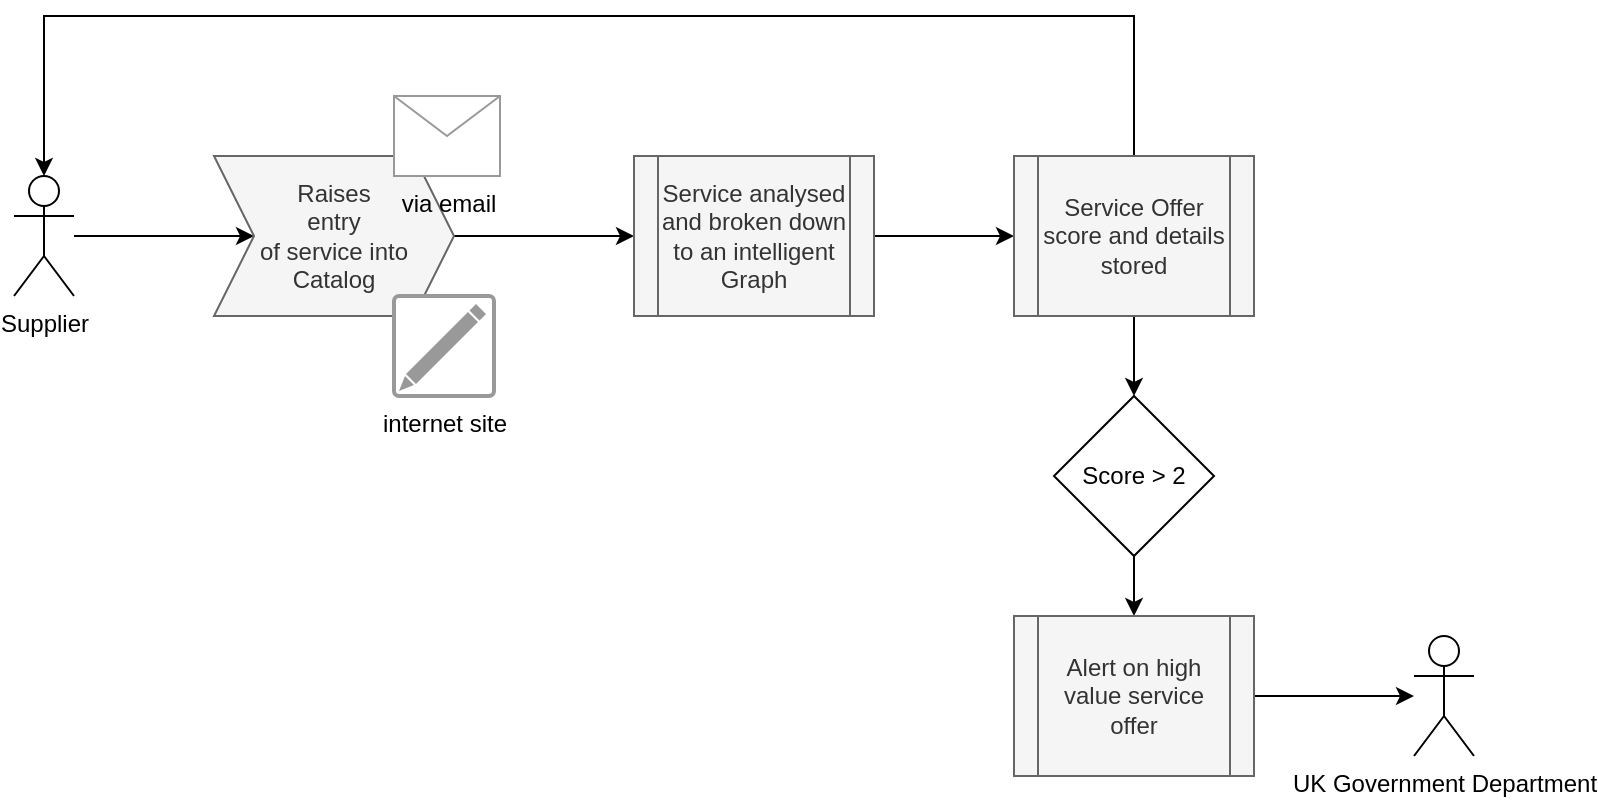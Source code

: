 <mxfile version="11.1.4" type="device"><diagram id="CBvD27KX5yCykem23kmP" name="Use Case 1"><mxGraphModel dx="1422" dy="944" grid="1" gridSize="10" guides="1" tooltips="1" connect="1" arrows="1" fold="1" page="1" pageScale="1" pageWidth="827" pageHeight="1169" math="0" shadow="0"><root><mxCell id="Ui3L881ZKjKdJ2C4cRsi-0"/><mxCell id="Ui3L881ZKjKdJ2C4cRsi-1" parent="Ui3L881ZKjKdJ2C4cRsi-0"/><mxCell id="ULA7NQ4SKEzJaEZkUaic-0" value="" style="edgeStyle=orthogonalEdgeStyle;rounded=0;orthogonalLoop=1;jettySize=auto;html=1;" edge="1" parent="Ui3L881ZKjKdJ2C4cRsi-1" source="ULA7NQ4SKEzJaEZkUaic-1" target="ULA7NQ4SKEzJaEZkUaic-2"><mxGeometry relative="1" as="geometry"/></mxCell><mxCell id="ULA7NQ4SKEzJaEZkUaic-1" value="Supplier" style="shape=umlActor;verticalLabelPosition=bottom;labelBackgroundColor=#ffffff;verticalAlign=top;html=1;outlineConnect=0;" vertex="1" parent="Ui3L881ZKjKdJ2C4cRsi-1"><mxGeometry x="40" y="90" width="30" height="60" as="geometry"/></mxCell><mxCell id="CrWijwEIMD5gy5k9yvPe-2" value="" style="edgeStyle=orthogonalEdgeStyle;rounded=0;orthogonalLoop=1;jettySize=auto;html=1;fontSize=12;entryX=0;entryY=0.5;entryDx=0;entryDy=0;" edge="1" parent="Ui3L881ZKjKdJ2C4cRsi-1" source="ULA7NQ4SKEzJaEZkUaic-2" target="CrWijwEIMD5gy5k9yvPe-0"><mxGeometry relative="1" as="geometry"><mxPoint x="360" y="120" as="targetPoint"/></mxGeometry></mxCell><mxCell id="ULA7NQ4SKEzJaEZkUaic-2" value="Raises &lt;br&gt;entry &lt;br&gt;of service into Catalog" style="shape=step;perimeter=stepPerimeter;whiteSpace=wrap;html=1;fixedSize=1;fillColor=#f5f5f5;strokeColor=#666666;fontColor=#333333;" vertex="1" parent="Ui3L881ZKjKdJ2C4cRsi-1"><mxGeometry x="140" y="80" width="120" height="80" as="geometry"/></mxCell><mxCell id="ULA7NQ4SKEzJaEZkUaic-4" value="via email" style="verticalLabelPosition=bottom;shadow=0;dashed=0;align=center;html=1;verticalAlign=top;strokeWidth=1;shape=mxgraph.mockup.misc.mail2;fillColor=#ffffff;strokeColor=#999999;fontSize=12;" vertex="1" parent="Ui3L881ZKjKdJ2C4cRsi-1"><mxGeometry x="230" y="50" width="53" height="40" as="geometry"/></mxCell><mxCell id="ULA7NQ4SKEzJaEZkUaic-9" value="internet site" style="strokeColor=#999999;verticalLabelPosition=bottom;shadow=0;dashed=0;fillColor=#ffffff;verticalAlign=top;strokeWidth=2;html=1;shape=mxgraph.mockup.misc.editIcon;fontSize=12;" vertex="1" parent="Ui3L881ZKjKdJ2C4cRsi-1"><mxGeometry x="230" y="150" width="50" height="50" as="geometry"/></mxCell><mxCell id="gJR9yOgRZ2uDjQOfUfCu-3" value="" style="edgeStyle=orthogonalEdgeStyle;rounded=0;orthogonalLoop=1;jettySize=auto;html=1;fontSize=12;" edge="1" parent="Ui3L881ZKjKdJ2C4cRsi-1" source="CrWijwEIMD5gy5k9yvPe-0" target="gJR9yOgRZ2uDjQOfUfCu-0"><mxGeometry relative="1" as="geometry"/></mxCell><mxCell id="CrWijwEIMD5gy5k9yvPe-0" value="Service analysed and broken down to an intelligent Graph" style="shape=process;whiteSpace=wrap;html=1;backgroundOutline=1;fillColor=#f5f5f5;strokeColor=#666666;fontColor=#333333;" vertex="1" parent="Ui3L881ZKjKdJ2C4cRsi-1"><mxGeometry x="350" y="80" width="120" height="80" as="geometry"/></mxCell><mxCell id="gJR9yOgRZ2uDjQOfUfCu-2" value="" style="edgeStyle=orthogonalEdgeStyle;rounded=0;orthogonalLoop=1;jettySize=auto;html=1;fontSize=12;entryX=0.5;entryY=0;entryDx=0;entryDy=0;entryPerimeter=0;" edge="1" parent="Ui3L881ZKjKdJ2C4cRsi-1" source="gJR9yOgRZ2uDjQOfUfCu-0" target="ULA7NQ4SKEzJaEZkUaic-1"><mxGeometry relative="1" as="geometry"><mxPoint x="600" as="targetPoint"/><Array as="points"><mxPoint x="600" y="10"/><mxPoint x="55" y="10"/></Array></mxGeometry></mxCell><mxCell id="gJR9yOgRZ2uDjQOfUfCu-5" value="" style="edgeStyle=orthogonalEdgeStyle;rounded=0;orthogonalLoop=1;jettySize=auto;html=1;fontSize=12;" edge="1" parent="Ui3L881ZKjKdJ2C4cRsi-1" source="gJR9yOgRZ2uDjQOfUfCu-0" target="gJR9yOgRZ2uDjQOfUfCu-4"><mxGeometry relative="1" as="geometry"/></mxCell><mxCell id="gJR9yOgRZ2uDjQOfUfCu-0" value="Service Offer score and details stored" style="shape=process;whiteSpace=wrap;html=1;backgroundOutline=1;fillColor=#f5f5f5;strokeColor=#666666;fontColor=#333333;" vertex="1" parent="Ui3L881ZKjKdJ2C4cRsi-1"><mxGeometry x="540" y="80" width="120" height="80" as="geometry"/></mxCell><mxCell id="gJR9yOgRZ2uDjQOfUfCu-8" value="" style="edgeStyle=orthogonalEdgeStyle;rounded=0;orthogonalLoop=1;jettySize=auto;html=1;fontSize=12;" edge="1" parent="Ui3L881ZKjKdJ2C4cRsi-1" source="gJR9yOgRZ2uDjQOfUfCu-4" target="gJR9yOgRZ2uDjQOfUfCu-7"><mxGeometry relative="1" as="geometry"/></mxCell><mxCell id="gJR9yOgRZ2uDjQOfUfCu-4" value="Score &amp;gt; 2" style="rhombus;whiteSpace=wrap;html=1;fontSize=12;" vertex="1" parent="Ui3L881ZKjKdJ2C4cRsi-1"><mxGeometry x="560" y="200" width="80" height="80" as="geometry"/></mxCell><mxCell id="WiptgPYHvED_joaP3NcY-4" value="" style="edgeStyle=orthogonalEdgeStyle;rounded=0;orthogonalLoop=1;jettySize=auto;html=1;fontSize=12;" edge="1" parent="Ui3L881ZKjKdJ2C4cRsi-1" source="gJR9yOgRZ2uDjQOfUfCu-7" target="WiptgPYHvED_joaP3NcY-0"><mxGeometry relative="1" as="geometry"/></mxCell><mxCell id="gJR9yOgRZ2uDjQOfUfCu-7" value="Alert on high value service offer" style="shape=process;whiteSpace=wrap;html=1;backgroundOutline=1;fillColor=#f5f5f5;strokeColor=#666666;fontColor=#333333;" vertex="1" parent="Ui3L881ZKjKdJ2C4cRsi-1"><mxGeometry x="540" y="310" width="120" height="80" as="geometry"/></mxCell><mxCell id="WiptgPYHvED_joaP3NcY-0" value="UK Government Department" style="shape=umlActor;verticalLabelPosition=bottom;labelBackgroundColor=#ffffff;verticalAlign=top;html=1;outlineConnect=0;" vertex="1" parent="Ui3L881ZKjKdJ2C4cRsi-1"><mxGeometry x="740" y="320" width="30" height="60" as="geometry"/></mxCell></root></mxGraphModel></diagram><diagram id="BEF6HUi-YqKWqDeQkK7V" name="Use Case 2"><mxGraphModel dx="1422" dy="944" grid="1" gridSize="10" guides="1" tooltips="1" connect="1" arrows="1" fold="1" page="1" pageScale="1" pageWidth="827" pageHeight="1169" math="0" shadow="0"><root><mxCell id="Osaz1isMDYWyD9Tzxk_o-0"/><mxCell id="Osaz1isMDYWyD9Tzxk_o-1" parent="Osaz1isMDYWyD9Tzxk_o-0"/><mxCell id="l366rIIXUHMn4iWO8Hzk-0" value="" style="edgeStyle=orthogonalEdgeStyle;rounded=0;orthogonalLoop=1;jettySize=auto;html=1;" edge="1" parent="Osaz1isMDYWyD9Tzxk_o-1" source="l366rIIXUHMn4iWO8Hzk-1" target="l366rIIXUHMn4iWO8Hzk-3"><mxGeometry relative="1" as="geometry"/></mxCell><mxCell id="l366rIIXUHMn4iWO8Hzk-1" value="UK Government Department" style="shape=umlActor;verticalLabelPosition=bottom;labelBackgroundColor=#ffffff;verticalAlign=top;html=1;outlineConnect=0;" vertex="1" parent="Osaz1isMDYWyD9Tzxk_o-1"><mxGeometry x="73" y="55" width="30" height="60" as="geometry"/></mxCell><mxCell id="l366rIIXUHMn4iWO8Hzk-2" value="" style="edgeStyle=orthogonalEdgeStyle;rounded=0;orthogonalLoop=1;jettySize=auto;html=1;" edge="1" parent="Osaz1isMDYWyD9Tzxk_o-1" source="l366rIIXUHMn4iWO8Hzk-3" target="l366rIIXUHMn4iWO8Hzk-5"><mxGeometry relative="1" as="geometry"/></mxCell><mxCell id="l366rIIXUHMn4iWO8Hzk-3" value="Raises &lt;br&gt;request &lt;br&gt;for Service" style="shape=step;perimeter=stepPerimeter;whiteSpace=wrap;html=1;fixedSize=1;fillColor=#f5f5f5;strokeColor=#666666;fontColor=#333333;" vertex="1" parent="Osaz1isMDYWyD9Tzxk_o-1"><mxGeometry x="193" y="45" width="120" height="80" as="geometry"/></mxCell><mxCell id="l366rIIXUHMn4iWO8Hzk-4" value="" style="edgeStyle=orthogonalEdgeStyle;rounded=0;orthogonalLoop=1;jettySize=auto;html=1;" edge="1" parent="Osaz1isMDYWyD9Tzxk_o-1" source="l366rIIXUHMn4iWO8Hzk-5" target="l366rIIXUHMn4iWO8Hzk-7"><mxGeometry relative="1" as="geometry"><mxPoint x="433" y="205" as="targetPoint"/></mxGeometry></mxCell><mxCell id="l366rIIXUHMn4iWO8Hzk-5" value="Request Analysed and broken down to an intelligent Graph" style="shape=process;whiteSpace=wrap;html=1;backgroundOutline=1;fillColor=#f5f5f5;strokeColor=#666666;fontColor=#333333;" vertex="1" parent="Osaz1isMDYWyD9Tzxk_o-1"><mxGeometry x="373" y="45" width="120" height="80" as="geometry"/></mxCell><mxCell id="l366rIIXUHMn4iWO8Hzk-6" value="" style="edgeStyle=orthogonalEdgeStyle;rounded=0;orthogonalLoop=1;jettySize=auto;html=1;" edge="1" parent="Osaz1isMDYWyD9Tzxk_o-1" source="l366rIIXUHMn4iWO8Hzk-7" target="l366rIIXUHMn4iWO8Hzk-12"><mxGeometry relative="1" as="geometry"/></mxCell><mxCell id="l366rIIXUHMn4iWO8Hzk-7" value="Matching Engine" style="shape=process;whiteSpace=wrap;html=1;backgroundOutline=1;fillColor=#f5f5f5;strokeColor=#666666;fontColor=#333333;" vertex="1" parent="Osaz1isMDYWyD9Tzxk_o-1"><mxGeometry x="373" y="220" width="120" height="80" as="geometry"/></mxCell><mxCell id="l366rIIXUHMn4iWO8Hzk-8" value="" style="edgeStyle=orthogonalEdgeStyle;rounded=0;orthogonalLoop=1;jettySize=auto;html=1;" edge="1" parent="Osaz1isMDYWyD9Tzxk_o-1" source="l366rIIXUHMn4iWO8Hzk-9" target="l366rIIXUHMn4iWO8Hzk-12"><mxGeometry relative="1" as="geometry"><mxPoint x="608" y="215" as="targetPoint"/></mxGeometry></mxCell><mxCell id="l366rIIXUHMn4iWO8Hzk-9" value="UK Government Department" style="shape=umlActor;verticalLabelPosition=bottom;labelBackgroundColor=#ffffff;verticalAlign=top;html=1;outlineConnect=0;" vertex="1" parent="Osaz1isMDYWyD9Tzxk_o-1"><mxGeometry x="593" y="75" width="30" height="60" as="geometry"/></mxCell><mxCell id="l366rIIXUHMn4iWO8Hzk-11" value="" style="edgeStyle=orthogonalEdgeStyle;rounded=0;orthogonalLoop=1;jettySize=auto;html=1;" edge="1" parent="Osaz1isMDYWyD9Tzxk_o-1" source="l366rIIXUHMn4iWO8Hzk-12" target="l366rIIXUHMn4iWO8Hzk-13"><mxGeometry relative="1" as="geometry"/></mxCell><mxCell id="l366rIIXUHMn4iWO8Hzk-12" value="Result Set reviewed" style="rounded=1;whiteSpace=wrap;html=1;fillColor=#f5f5f5;strokeColor=#666666;fontColor=#333333;" vertex="1" parent="Osaz1isMDYWyD9Tzxk_o-1"><mxGeometry x="548" y="230" width="120" height="60" as="geometry"/></mxCell><mxCell id="l366rIIXUHMn4iWO8Hzk-13" value="Selected suppliers identified" style="rounded=1;whiteSpace=wrap;html=1;fillColor=#f5f5f5;strokeColor=#666666;fontColor=#333333;" vertex="1" parent="Osaz1isMDYWyD9Tzxk_o-1"><mxGeometry x="748" y="230" width="120" height="60" as="geometry"/></mxCell><mxCell id="l366rIIXUHMn4iWO8Hzk-14" value="" style="edgeStyle=orthogonalEdgeStyle;rounded=0;orthogonalLoop=1;jettySize=auto;html=1;entryX=1;entryY=0.5;entryDx=0;entryDy=0;endArrow=none;endFill=0;startArrow=classic;startFill=1;" edge="1" parent="Osaz1isMDYWyD9Tzxk_o-1" source="l366rIIXUHMn4iWO8Hzk-15" target="l366rIIXUHMn4iWO8Hzk-13"><mxGeometry relative="1" as="geometry"><mxPoint x="870" y="260" as="targetPoint"/></mxGeometry></mxCell><mxCell id="l366rIIXUHMn4iWO8Hzk-15" value="Supplier" style="shape=umlActor;verticalLabelPosition=bottom;labelBackgroundColor=#ffffff;verticalAlign=top;html=1;outlineConnect=0;" vertex="1" parent="Osaz1isMDYWyD9Tzxk_o-1"><mxGeometry x="950" y="230" width="30" height="60" as="geometry"/></mxCell></root></mxGraphModel></diagram><diagram id="k-fwY2CpiR57mMYnJnaw" name="Use Case 3"><mxGraphModel dx="1422" dy="944" grid="1" gridSize="10" guides="1" tooltips="1" connect="1" arrows="1" fold="1" page="1" pageScale="1" pageWidth="827" pageHeight="1169" math="0" shadow="0"><root><mxCell id="fLqrEdJ6l6XTqsPW5skr-0"/><mxCell id="fLqrEdJ6l6XTqsPW5skr-1" parent="fLqrEdJ6l6XTqsPW5skr-0"/><mxCell id="fjYyZt4X5bHcM43k6KD6-0" value="" style="edgeStyle=orthogonalEdgeStyle;rounded=0;orthogonalLoop=1;jettySize=auto;html=1;entryX=0;entryY=0.5;entryDx=0;entryDy=0;" edge="1" parent="fLqrEdJ6l6XTqsPW5skr-1" source="fjYyZt4X5bHcM43k6KD6-1" target="fjYyZt4X5bHcM43k6KD6-4"><mxGeometry relative="1" as="geometry"><mxPoint x="228" y="90" as="targetPoint"/></mxGeometry></mxCell><mxCell id="fjYyZt4X5bHcM43k6KD6-1" value="UK Government Department" style="shape=umlActor;verticalLabelPosition=bottom;labelBackgroundColor=#ffffff;verticalAlign=top;html=1;outlineConnect=0;" vertex="1" parent="fLqrEdJ6l6XTqsPW5skr-1"><mxGeometry x="88" y="60" width="30" height="60" as="geometry"/></mxCell><mxCell id="fjYyZt4X5bHcM43k6KD6-4" value="Analyses &amp;amp; identify new opportunities" style="shape=process;whiteSpace=wrap;html=1;backgroundOutline=1;fillColor=#f5f5f5;strokeColor=#666666;fontColor=#333333;" vertex="1" parent="fLqrEdJ6l6XTqsPW5skr-1"><mxGeometry x="225" y="50" width="120" height="80" as="geometry"/></mxCell><mxCell id="fjYyZt4X5bHcM43k6KD6-5" value="" style="endArrow=classic;html=1;fontSize=12;exitX=1;exitY=0.5;exitDx=0;exitDy=0;" edge="1" parent="fLqrEdJ6l6XTqsPW5skr-1" source="fjYyZt4X5bHcM43k6KD6-4"><mxGeometry width="50" height="50" relative="1" as="geometry"><mxPoint x="390" y="280" as="sourcePoint"/><mxPoint x="430" y="90" as="targetPoint"/></mxGeometry></mxCell><mxCell id="fjYyZt4X5bHcM43k6KD6-6" value="Discuss&lt;br&gt;internally" style="shape=parallelogram;perimeter=parallelogramPerimeter;whiteSpace=wrap;html=1;fontSize=12;fillColor=#f5f5f5;strokeColor=#666666;fontColor=#333333;" vertex="1" parent="fLqrEdJ6l6XTqsPW5skr-1"><mxGeometry x="430" y="60" width="120" height="60" as="geometry"/></mxCell></root></mxGraphModel></diagram><diagram id="vG_ip4UH8QIHA0lETZZH" name="General TC View"><mxGraphModel dx="1422" dy="2113" grid="1" gridSize="10" guides="1" tooltips="1" connect="1" arrows="1" fold="1" page="1" pageScale="1" pageWidth="827" pageHeight="1169" math="0" shadow="0"><root><mxCell id="c7lIBkGAdTXBgsZ0xzpd-0"/><mxCell id="c7lIBkGAdTXBgsZ0xzpd-1" parent="c7lIBkGAdTXBgsZ0xzpd-0"/><mxCell id="c7lIBkGAdTXBgsZ0xzpd-2" value="" style="rounded=0;whiteSpace=wrap;html=1;strokeColor=#36393d;fontSize=12;align=center;fillColor=#f9f7ed;" vertex="1" parent="c7lIBkGAdTXBgsZ0xzpd-1"><mxGeometry x="30" y="-1141" width="200" height="570" as="geometry"/></mxCell><mxCell id="c7lIBkGAdTXBgsZ0xzpd-12" value="" style="group" vertex="1" connectable="0" parent="c7lIBkGAdTXBgsZ0xzpd-1"><mxGeometry x="70" y="-1081" width="120" height="450" as="geometry"/></mxCell><mxCell id="c7lIBkGAdTXBgsZ0xzpd-4" value="Load base Information into Neo4j" style="rounded=0;whiteSpace=wrap;html=1;strokeColor=#000000;fontSize=12;align=center;" vertex="1" parent="c7lIBkGAdTXBgsZ0xzpd-12"><mxGeometry y="97.5" width="120" height="60" as="geometry"/></mxCell><mxCell id="c7lIBkGAdTXBgsZ0xzpd-6" value="Send text strings to Azure CI service" style="rounded=0;whiteSpace=wrap;html=1;strokeColor=#000000;fontSize=12;align=center;" vertex="1" parent="c7lIBkGAdTXBgsZ0xzpd-12"><mxGeometry y="191.5" width="120" height="60" as="geometry"/></mxCell><mxCell id="c7lIBkGAdTXBgsZ0xzpd-3" value="" style="edgeStyle=orthogonalEdgeStyle;rounded=0;orthogonalLoop=1;jettySize=auto;html=1;startArrow=none;startFill=0;endArrow=classicThin;endFill=1;fontSize=12;" edge="1" parent="c7lIBkGAdTXBgsZ0xzpd-12" source="c7lIBkGAdTXBgsZ0xzpd-4" target="c7lIBkGAdTXBgsZ0xzpd-6"><mxGeometry relative="1" as="geometry"/></mxCell><mxCell id="c7lIBkGAdTXBgsZ0xzpd-8" value="Return key entities" style="rounded=0;whiteSpace=wrap;html=1;strokeColor=#000000;fontSize=12;align=center;" vertex="1" parent="c7lIBkGAdTXBgsZ0xzpd-12"><mxGeometry y="285" width="120" height="60" as="geometry"/></mxCell><mxCell id="c7lIBkGAdTXBgsZ0xzpd-5" value="" style="edgeStyle=orthogonalEdgeStyle;rounded=0;orthogonalLoop=1;jettySize=auto;html=1;startArrow=none;startFill=0;endArrow=classicThin;endFill=1;fontSize=12;" edge="1" parent="c7lIBkGAdTXBgsZ0xzpd-12" source="c7lIBkGAdTXBgsZ0xzpd-6" target="c7lIBkGAdTXBgsZ0xzpd-8"><mxGeometry relative="1" as="geometry"/></mxCell><mxCell id="c7lIBkGAdTXBgsZ0xzpd-9" value="Store" style="rounded=0;whiteSpace=wrap;html=1;strokeColor=#000000;fontSize=12;align=center;" vertex="1" parent="c7lIBkGAdTXBgsZ0xzpd-12"><mxGeometry y="390" width="120" height="60" as="geometry"/></mxCell><mxCell id="c7lIBkGAdTXBgsZ0xzpd-7" value="" style="edgeStyle=orthogonalEdgeStyle;rounded=0;orthogonalLoop=1;jettySize=auto;html=1;startArrow=none;startFill=0;endArrow=classicThin;endFill=1;fontSize=12;" edge="1" parent="c7lIBkGAdTXBgsZ0xzpd-12" source="c7lIBkGAdTXBgsZ0xzpd-8" target="c7lIBkGAdTXBgsZ0xzpd-9"><mxGeometry relative="1" as="geometry"/></mxCell><mxCell id="c7lIBkGAdTXBgsZ0xzpd-10" value="" style="edgeStyle=orthogonalEdgeStyle;rounded=0;orthogonalLoop=1;jettySize=auto;html=1;startArrow=none;startFill=0;endArrow=classicThin;endFill=1;fontSize=12;" edge="1" parent="c7lIBkGAdTXBgsZ0xzpd-12" source="c7lIBkGAdTXBgsZ0xzpd-11" target="c7lIBkGAdTXBgsZ0xzpd-4"><mxGeometry relative="1" as="geometry"/></mxCell><mxCell id="c7lIBkGAdTXBgsZ0xzpd-11" value="Frontend\email Validations" style="rounded=0;whiteSpace=wrap;html=1;strokeColor=#000000;fontSize=12;align=center;" vertex="1" parent="c7lIBkGAdTXBgsZ0xzpd-12"><mxGeometry width="120" height="60" as="geometry"/></mxCell></root></mxGraphModel></diagram><diagram id="Sv37_xwX96iqhlvYHqt3" name="Concept"><mxGraphModel dx="2500" dy="1111" grid="1" gridSize="10" guides="1" tooltips="1" connect="1" arrows="1" fold="1" page="1" pageScale="1" pageWidth="827" pageHeight="1169" math="0" shadow="0"><root><mxCell id="0"/><mxCell id="1" parent="0"/><mxCell id="SZ1R_m75ChVw9GVN6ggJ-5" value="" style="edgeStyle=orthogonalEdgeStyle;rounded=0;orthogonalLoop=1;jettySize=auto;html=1;" parent="1" source="SZ1R_m75ChVw9GVN6ggJ-1" target="SZ1R_m75ChVw9GVN6ggJ-2" edge="1"><mxGeometry relative="1" as="geometry"/></mxCell><mxCell id="SZ1R_m75ChVw9GVN6ggJ-1" value="UK Government Department" style="shape=umlActor;verticalLabelPosition=bottom;labelBackgroundColor=#ffffff;verticalAlign=top;html=1;outlineConnect=0;" parent="1" vertex="1"><mxGeometry x="60" y="180" width="30" height="60" as="geometry"/></mxCell><mxCell id="SZ1R_m75ChVw9GVN6ggJ-4" value="" style="edgeStyle=orthogonalEdgeStyle;rounded=0;orthogonalLoop=1;jettySize=auto;html=1;" parent="1" source="SZ1R_m75ChVw9GVN6ggJ-2" target="SZ1R_m75ChVw9GVN6ggJ-3" edge="1"><mxGeometry relative="1" as="geometry"/></mxCell><mxCell id="SZ1R_m75ChVw9GVN6ggJ-2" value="Raises &lt;br&gt;request &lt;br&gt;for Service" style="shape=step;perimeter=stepPerimeter;whiteSpace=wrap;html=1;fixedSize=1;fillColor=#f5f5f5;strokeColor=#666666;fontColor=#333333;" parent="1" vertex="1"><mxGeometry x="180" y="170" width="120" height="80" as="geometry"/></mxCell><mxCell id="SZ1R_m75ChVw9GVN6ggJ-13" value="" style="edgeStyle=orthogonalEdgeStyle;rounded=0;orthogonalLoop=1;jettySize=auto;html=1;" parent="1" source="SZ1R_m75ChVw9GVN6ggJ-3" target="SZ1R_m75ChVw9GVN6ggJ-11" edge="1"><mxGeometry relative="1" as="geometry"><mxPoint x="420" y="330" as="targetPoint"/></mxGeometry></mxCell><mxCell id="SZ1R_m75ChVw9GVN6ggJ-3" value="Request Analysed and broken down to an intelligent Graph" style="shape=process;whiteSpace=wrap;html=1;backgroundOutline=1;fillColor=#f5f5f5;strokeColor=#666666;fontColor=#333333;" parent="1" vertex="1"><mxGeometry x="360" y="170" width="120" height="80" as="geometry"/></mxCell><mxCell id="SZ1R_m75ChVw9GVN6ggJ-8" value="" style="edgeStyle=orthogonalEdgeStyle;rounded=0;orthogonalLoop=1;jettySize=auto;html=1;" parent="1" source="SZ1R_m75ChVw9GVN6ggJ-6" target="SZ1R_m75ChVw9GVN6ggJ-7" edge="1"><mxGeometry relative="1" as="geometry"/></mxCell><mxCell id="SZ1R_m75ChVw9GVN6ggJ-6" value="Supplier" style="shape=umlActor;verticalLabelPosition=bottom;labelBackgroundColor=#ffffff;verticalAlign=top;html=1;outlineConnect=0;" parent="1" vertex="1"><mxGeometry x="70" y="530" width="30" height="60" as="geometry"/></mxCell><mxCell id="SZ1R_m75ChVw9GVN6ggJ-10" value="" style="edgeStyle=orthogonalEdgeStyle;rounded=0;orthogonalLoop=1;jettySize=auto;html=1;" parent="1" source="SZ1R_m75ChVw9GVN6ggJ-7" target="SZ1R_m75ChVw9GVN6ggJ-9" edge="1"><mxGeometry relative="1" as="geometry"/></mxCell><mxCell id="SZ1R_m75ChVw9GVN6ggJ-7" value="Raises &lt;br&gt;entry &lt;br&gt;of service into Catalog" style="shape=step;perimeter=stepPerimeter;whiteSpace=wrap;html=1;fixedSize=1;fillColor=#f5f5f5;strokeColor=#666666;fontColor=#333333;" parent="1" vertex="1"><mxGeometry x="170" y="520" width="120" height="80" as="geometry"/></mxCell><mxCell id="SZ1R_m75ChVw9GVN6ggJ-15" value="" style="edgeStyle=orthogonalEdgeStyle;rounded=0;orthogonalLoop=1;jettySize=auto;html=1;" parent="1" source="SZ1R_m75ChVw9GVN6ggJ-9" target="SZ1R_m75ChVw9GVN6ggJ-11" edge="1"><mxGeometry relative="1" as="geometry"><mxPoint x="420" y="440" as="targetPoint"/></mxGeometry></mxCell><mxCell id="SZ1R_m75ChVw9GVN6ggJ-9" value="Service analysed and broken down to an intelligent Graph" style="shape=process;whiteSpace=wrap;html=1;backgroundOutline=1;fillColor=#f5f5f5;strokeColor=#666666;fontColor=#333333;" parent="1" vertex="1"><mxGeometry x="360" y="520" width="120" height="80" as="geometry"/></mxCell><mxCell id="SZ1R_m75ChVw9GVN6ggJ-20" value="" style="edgeStyle=orthogonalEdgeStyle;rounded=0;orthogonalLoop=1;jettySize=auto;html=1;" parent="1" source="SZ1R_m75ChVw9GVN6ggJ-11" target="SZ1R_m75ChVw9GVN6ggJ-17" edge="1"><mxGeometry relative="1" as="geometry"/></mxCell><mxCell id="SZ1R_m75ChVw9GVN6ggJ-11" value="Matching Engine" style="shape=process;whiteSpace=wrap;html=1;backgroundOutline=1;fillColor=#f5f5f5;strokeColor=#666666;fontColor=#333333;" parent="1" vertex="1"><mxGeometry x="360" y="345" width="120" height="80" as="geometry"/></mxCell><mxCell id="SZ1R_m75ChVw9GVN6ggJ-19" value="" style="edgeStyle=orthogonalEdgeStyle;rounded=0;orthogonalLoop=1;jettySize=auto;html=1;" parent="1" source="SZ1R_m75ChVw9GVN6ggJ-16" target="SZ1R_m75ChVw9GVN6ggJ-17" edge="1"><mxGeometry relative="1" as="geometry"><mxPoint x="595" y="340" as="targetPoint"/></mxGeometry></mxCell><mxCell id="SZ1R_m75ChVw9GVN6ggJ-16" value="UK Government Department" style="shape=umlActor;verticalLabelPosition=bottom;labelBackgroundColor=#ffffff;verticalAlign=top;html=1;outlineConnect=0;" parent="1" vertex="1"><mxGeometry x="580" y="200" width="30" height="60" as="geometry"/></mxCell><mxCell id="mWPUjOb9eJ0P_N4lLrmu-1" value="UK Government Department" style="shape=umlActor;verticalLabelPosition=bottom;labelBackgroundColor=#ffffff;verticalAlign=top;html=1;outlineConnect=0;" vertex="1" parent="1"><mxGeometry x="580" y="340" width="30" height="60" as="geometry"/></mxCell><mxCell id="SZ1R_m75ChVw9GVN6ggJ-22" value="" style="edgeStyle=orthogonalEdgeStyle;rounded=0;orthogonalLoop=1;jettySize=auto;html=1;" parent="1" source="SZ1R_m75ChVw9GVN6ggJ-17" target="SZ1R_m75ChVw9GVN6ggJ-21" edge="1"><mxGeometry relative="1" as="geometry"/></mxCell><mxCell id="SZ1R_m75ChVw9GVN6ggJ-17" value="Result Set reviewed" style="rounded=1;whiteSpace=wrap;html=1;fillColor=#f5f5f5;strokeColor=#666666;fontColor=#333333;" parent="1" vertex="1"><mxGeometry x="535" y="355" width="120" height="60" as="geometry"/></mxCell><mxCell id="SZ1R_m75ChVw9GVN6ggJ-21" value="Selected suppliers identified" style="rounded=1;whiteSpace=wrap;html=1;fillColor=#f5f5f5;strokeColor=#666666;fontColor=#333333;" parent="1" vertex="1"><mxGeometry x="735" y="355" width="120" height="60" as="geometry"/></mxCell><mxCell id="SZ1R_m75ChVw9GVN6ggJ-27" value="" style="edgeStyle=orthogonalEdgeStyle;rounded=0;orthogonalLoop=1;jettySize=auto;html=1;entryX=1;entryY=0.5;entryDx=0;entryDy=0;endArrow=none;endFill=0;startArrow=classic;startFill=1;" parent="1" source="SZ1R_m75ChVw9GVN6ggJ-23" target="SZ1R_m75ChVw9GVN6ggJ-21" edge="1"><mxGeometry relative="1" as="geometry"><mxPoint x="857" y="385" as="targetPoint"/></mxGeometry></mxCell><mxCell id="SZ1R_m75ChVw9GVN6ggJ-23" value="Supplier" style="shape=umlActor;verticalLabelPosition=bottom;labelBackgroundColor=#ffffff;verticalAlign=top;html=1;outlineConnect=0;" parent="1" vertex="1"><mxGeometry x="937" y="355" width="30" height="60" as="geometry"/></mxCell></root></mxGraphModel></diagram><diagram name="technical View" id="YdLkj7s9wnQ-OmlMfEBQ"><mxGraphModel dx="2500" dy="2280" grid="1" gridSize="10" guides="1" tooltips="1" connect="1" arrows="1" fold="1" page="1" pageScale="1" pageWidth="827" pageHeight="1169" math="0" shadow="0"><root><mxCell id="dA_BUUlezXxZxtYv48Fx-0"/><mxCell id="dA_BUUlezXxZxtYv48Fx-1" parent="dA_BUUlezXxZxtYv48Fx-0"/><mxCell id="dA_BUUlezXxZxtYv48Fx-29" value="" style="rounded=0;whiteSpace=wrap;html=1;strokeColor=#36393d;fontSize=12;align=center;fillColor=#f9f7ed;" parent="dA_BUUlezXxZxtYv48Fx-1" vertex="1"><mxGeometry x="360" y="520" width="200" height="580" as="geometry"/></mxCell><mxCell id="dA_BUUlezXxZxtYv48Fx-23" value="" style="rounded=0;whiteSpace=wrap;html=1;strokeColor=#36393d;fontSize=12;align=center;fillColor=#f9f7ed;" parent="dA_BUUlezXxZxtYv48Fx-1" vertex="1"><mxGeometry x="360" y="-320" width="200" height="570" as="geometry"/></mxCell><mxCell id="dA_BUUlezXxZxtYv48Fx-2" value="" style="edgeStyle=orthogonalEdgeStyle;rounded=0;orthogonalLoop=1;jettySize=auto;html=1;" parent="dA_BUUlezXxZxtYv48Fx-1" source="dA_BUUlezXxZxtYv48Fx-3" target="dA_BUUlezXxZxtYv48Fx-5" edge="1"><mxGeometry relative="1" as="geometry"/></mxCell><mxCell id="dA_BUUlezXxZxtYv48Fx-3" value="UK Government Department" style="shape=umlActor;verticalLabelPosition=bottom;labelBackgroundColor=#ffffff;verticalAlign=top;html=1;outlineConnect=0;" parent="dA_BUUlezXxZxtYv48Fx-1" vertex="1"><mxGeometry x="60" y="180" width="30" height="60" as="geometry"/></mxCell><mxCell id="dA_BUUlezXxZxtYv48Fx-4" value="" style="edgeStyle=orthogonalEdgeStyle;rounded=0;orthogonalLoop=1;jettySize=auto;html=1;" parent="dA_BUUlezXxZxtYv48Fx-1" source="dA_BUUlezXxZxtYv48Fx-5" target="dA_BUUlezXxZxtYv48Fx-7" edge="1"><mxGeometry relative="1" as="geometry"/></mxCell><mxCell id="dA_BUUlezXxZxtYv48Fx-5" value="Raises &lt;br&gt;request &lt;br&gt;for Service" style="shape=step;perimeter=stepPerimeter;whiteSpace=wrap;html=1;fixedSize=1;fillColor=#f5f5f5;strokeColor=#666666;fontColor=#333333;" parent="dA_BUUlezXxZxtYv48Fx-1" vertex="1"><mxGeometry x="180" y="170" width="120" height="80" as="geometry"/></mxCell><mxCell id="dA_BUUlezXxZxtYv48Fx-6" value="" style="edgeStyle=orthogonalEdgeStyle;rounded=0;orthogonalLoop=1;jettySize=auto;html=1;" parent="dA_BUUlezXxZxtYv48Fx-1" source="dA_BUUlezXxZxtYv48Fx-7" target="dA_BUUlezXxZxtYv48Fx-15" edge="1"><mxGeometry relative="1" as="geometry"><mxPoint x="420" y="330" as="targetPoint"/></mxGeometry></mxCell><mxCell id="dA_BUUlezXxZxtYv48Fx-7" value="Request Analysed and broken down to an intelligent Graph" style="shape=process;whiteSpace=wrap;html=1;backgroundOutline=1;fillColor=#f5f5f5;strokeColor=#666666;fontColor=#333333;" parent="dA_BUUlezXxZxtYv48Fx-1" vertex="1"><mxGeometry x="360" y="170" width="120" height="80" as="geometry"/></mxCell><mxCell id="dA_BUUlezXxZxtYv48Fx-8" value="" style="edgeStyle=orthogonalEdgeStyle;rounded=0;orthogonalLoop=1;jettySize=auto;html=1;" parent="dA_BUUlezXxZxtYv48Fx-1" source="dA_BUUlezXxZxtYv48Fx-9" target="dA_BUUlezXxZxtYv48Fx-11" edge="1"><mxGeometry relative="1" as="geometry"/></mxCell><mxCell id="dA_BUUlezXxZxtYv48Fx-9" value="Supplier" style="shape=umlActor;verticalLabelPosition=bottom;labelBackgroundColor=#ffffff;verticalAlign=top;html=1;outlineConnect=0;" parent="dA_BUUlezXxZxtYv48Fx-1" vertex="1"><mxGeometry x="70" y="530" width="30" height="60" as="geometry"/></mxCell><mxCell id="dA_BUUlezXxZxtYv48Fx-10" value="" style="edgeStyle=orthogonalEdgeStyle;rounded=0;orthogonalLoop=1;jettySize=auto;html=1;" parent="dA_BUUlezXxZxtYv48Fx-1" source="dA_BUUlezXxZxtYv48Fx-11" target="dA_BUUlezXxZxtYv48Fx-13" edge="1"><mxGeometry relative="1" as="geometry"/></mxCell><mxCell id="dA_BUUlezXxZxtYv48Fx-11" value="Raises &lt;br&gt;entry &lt;br&gt;of service into Catalog" style="shape=step;perimeter=stepPerimeter;whiteSpace=wrap;html=1;fixedSize=1;fillColor=#f5f5f5;strokeColor=#666666;fontColor=#333333;" parent="dA_BUUlezXxZxtYv48Fx-1" vertex="1"><mxGeometry x="170" y="520" width="120" height="80" as="geometry"/></mxCell><mxCell id="dA_BUUlezXxZxtYv48Fx-12" value="" style="edgeStyle=orthogonalEdgeStyle;rounded=0;orthogonalLoop=1;jettySize=auto;html=1;" parent="dA_BUUlezXxZxtYv48Fx-1" source="dA_BUUlezXxZxtYv48Fx-13" target="dA_BUUlezXxZxtYv48Fx-15" edge="1"><mxGeometry relative="1" as="geometry"><mxPoint x="420" y="440" as="targetPoint"/></mxGeometry></mxCell><mxCell id="dA_BUUlezXxZxtYv48Fx-13" value="Service analysed and broken down to an intelligent Graph" style="shape=process;whiteSpace=wrap;html=1;backgroundOutline=1;fillColor=#f5f5f5;strokeColor=#666666;fontColor=#333333;" parent="dA_BUUlezXxZxtYv48Fx-1" vertex="1"><mxGeometry x="360" y="520" width="120" height="80" as="geometry"/></mxCell><mxCell id="dA_BUUlezXxZxtYv48Fx-14" value="" style="edgeStyle=orthogonalEdgeStyle;rounded=0;orthogonalLoop=1;jettySize=auto;html=1;" parent="dA_BUUlezXxZxtYv48Fx-1" source="dA_BUUlezXxZxtYv48Fx-15" target="dA_BUUlezXxZxtYv48Fx-19" edge="1"><mxGeometry relative="1" as="geometry"/></mxCell><mxCell id="dA_BUUlezXxZxtYv48Fx-15" value="Matching Engine" style="shape=process;whiteSpace=wrap;html=1;backgroundOutline=1;fillColor=#f5f5f5;strokeColor=#666666;fontColor=#333333;" parent="dA_BUUlezXxZxtYv48Fx-1" vertex="1"><mxGeometry x="360" y="345" width="120" height="80" as="geometry"/></mxCell><mxCell id="dA_BUUlezXxZxtYv48Fx-16" value="" style="edgeStyle=orthogonalEdgeStyle;rounded=0;orthogonalLoop=1;jettySize=auto;html=1;" parent="dA_BUUlezXxZxtYv48Fx-1" source="dA_BUUlezXxZxtYv48Fx-17" target="dA_BUUlezXxZxtYv48Fx-19" edge="1"><mxGeometry relative="1" as="geometry"><mxPoint x="595" y="340" as="targetPoint"/></mxGeometry></mxCell><mxCell id="dA_BUUlezXxZxtYv48Fx-17" value="UK Government Department" style="shape=umlActor;verticalLabelPosition=bottom;labelBackgroundColor=#ffffff;verticalAlign=top;html=1;outlineConnect=0;" parent="dA_BUUlezXxZxtYv48Fx-1" vertex="1"><mxGeometry x="580" y="200" width="30" height="60" as="geometry"/></mxCell><mxCell id="dA_BUUlezXxZxtYv48Fx-18" value="" style="edgeStyle=orthogonalEdgeStyle;rounded=0;orthogonalLoop=1;jettySize=auto;html=1;" parent="dA_BUUlezXxZxtYv48Fx-1" source="dA_BUUlezXxZxtYv48Fx-19" target="dA_BUUlezXxZxtYv48Fx-20" edge="1"><mxGeometry relative="1" as="geometry"/></mxCell><mxCell id="dA_BUUlezXxZxtYv48Fx-19" value="Result Set reviewed" style="rounded=1;whiteSpace=wrap;html=1;fillColor=#f5f5f5;strokeColor=#666666;fontColor=#333333;" parent="dA_BUUlezXxZxtYv48Fx-1" vertex="1"><mxGeometry x="535" y="355" width="120" height="60" as="geometry"/></mxCell><mxCell id="dA_BUUlezXxZxtYv48Fx-20" value="Selected suppliers identified" style="rounded=1;whiteSpace=wrap;html=1;fillColor=#f5f5f5;strokeColor=#666666;fontColor=#333333;" parent="dA_BUUlezXxZxtYv48Fx-1" vertex="1"><mxGeometry x="735" y="355" width="120" height="60" as="geometry"/></mxCell><mxCell id="dA_BUUlezXxZxtYv48Fx-21" value="" style="edgeStyle=orthogonalEdgeStyle;rounded=0;orthogonalLoop=1;jettySize=auto;html=1;entryX=1;entryY=0.5;entryDx=0;entryDy=0;endArrow=none;endFill=0;startArrow=classic;startFill=1;" parent="dA_BUUlezXxZxtYv48Fx-1" source="dA_BUUlezXxZxtYv48Fx-22" target="dA_BUUlezXxZxtYv48Fx-20" edge="1"><mxGeometry relative="1" as="geometry"><mxPoint x="857" y="385" as="targetPoint"/></mxGeometry></mxCell><mxCell id="dA_BUUlezXxZxtYv48Fx-22" value="Supplier" style="shape=umlActor;verticalLabelPosition=bottom;labelBackgroundColor=#ffffff;verticalAlign=top;html=1;outlineConnect=0;" parent="dA_BUUlezXxZxtYv48Fx-1" vertex="1"><mxGeometry x="937" y="355" width="30" height="60" as="geometry"/></mxCell><mxCell id="yPObdaTlO0TITrKxsEHa-2" value="" style="edgeStyle=orthogonalEdgeStyle;rounded=0;orthogonalLoop=1;jettySize=auto;html=1;startArrow=none;startFill=0;endArrow=classicThin;endFill=1;fontSize=12;" parent="dA_BUUlezXxZxtYv48Fx-1" source="dA_BUUlezXxZxtYv48Fx-24" target="dA_BUUlezXxZxtYv48Fx-25" edge="1"><mxGeometry relative="1" as="geometry"/></mxCell><mxCell id="dA_BUUlezXxZxtYv48Fx-24" value="Load base form into Neo4j" style="rounded=0;whiteSpace=wrap;html=1;strokeColor=#000000;fontSize=12;align=center;" parent="dA_BUUlezXxZxtYv48Fx-1" vertex="1"><mxGeometry x="400" y="-192.5" width="120" height="60" as="geometry"/></mxCell><mxCell id="yPObdaTlO0TITrKxsEHa-1" value="" style="edgeStyle=orthogonalEdgeStyle;rounded=0;orthogonalLoop=1;jettySize=auto;html=1;startArrow=none;startFill=0;endArrow=classicThin;endFill=1;fontSize=12;" parent="dA_BUUlezXxZxtYv48Fx-1" source="dA_BUUlezXxZxtYv48Fx-25" target="dA_BUUlezXxZxtYv48Fx-26" edge="1"><mxGeometry relative="1" as="geometry"/></mxCell><mxCell id="dA_BUUlezXxZxtYv48Fx-25" value="Send text strings to Azure CI service" style="rounded=0;whiteSpace=wrap;html=1;strokeColor=#000000;fontSize=12;align=center;" parent="dA_BUUlezXxZxtYv48Fx-1" vertex="1"><mxGeometry x="400" y="-98.5" width="120" height="60" as="geometry"/></mxCell><mxCell id="yPObdaTlO0TITrKxsEHa-0" value="" style="edgeStyle=orthogonalEdgeStyle;rounded=0;orthogonalLoop=1;jettySize=auto;html=1;startArrow=none;startFill=0;endArrow=classicThin;endFill=1;fontSize=12;" parent="dA_BUUlezXxZxtYv48Fx-1" source="dA_BUUlezXxZxtYv48Fx-26" target="dA_BUUlezXxZxtYv48Fx-27" edge="1"><mxGeometry relative="1" as="geometry"/></mxCell><mxCell id="dA_BUUlezXxZxtYv48Fx-26" value="Return key entities" style="rounded=0;whiteSpace=wrap;html=1;strokeColor=#000000;fontSize=12;align=center;" parent="dA_BUUlezXxZxtYv48Fx-1" vertex="1"><mxGeometry x="400" y="-5" width="120" height="60" as="geometry"/></mxCell><mxCell id="dA_BUUlezXxZxtYv48Fx-27" value="Store" style="rounded=0;whiteSpace=wrap;html=1;strokeColor=#000000;fontSize=12;align=center;" parent="dA_BUUlezXxZxtYv48Fx-1" vertex="1"><mxGeometry x="400" y="100" width="120" height="60" as="geometry"/></mxCell><mxCell id="yPObdaTlO0TITrKxsEHa-3" value="" style="edgeStyle=orthogonalEdgeStyle;rounded=0;orthogonalLoop=1;jettySize=auto;html=1;startArrow=none;startFill=0;endArrow=classicThin;endFill=1;fontSize=12;" parent="dA_BUUlezXxZxtYv48Fx-1" source="dA_BUUlezXxZxtYv48Fx-34" target="dA_BUUlezXxZxtYv48Fx-24" edge="1"><mxGeometry relative="1" as="geometry"/></mxCell><mxCell id="dA_BUUlezXxZxtYv48Fx-34" value="Frontend Validations" style="rounded=0;whiteSpace=wrap;html=1;strokeColor=#000000;fontSize=12;align=center;" parent="dA_BUUlezXxZxtYv48Fx-1" vertex="1"><mxGeometry x="400" y="-290" width="120" height="60" as="geometry"/></mxCell><mxCell id="yPObdaTlO0TITrKxsEHa-4" value="" style="edgeStyle=orthogonalEdgeStyle;rounded=0;orthogonalLoop=1;jettySize=auto;html=1;startArrow=none;startFill=0;endArrow=classicThin;endFill=1;fontSize=12;" parent="dA_BUUlezXxZxtYv48Fx-1" source="yPObdaTlO0TITrKxsEHa-5" target="yPObdaTlO0TITrKxsEHa-7" edge="1"><mxGeometry relative="1" as="geometry"/></mxCell><mxCell id="yPObdaTlO0TITrKxsEHa-5" value="Load base form into Neo4j" style="rounded=0;whiteSpace=wrap;html=1;strokeColor=#000000;fontSize=12;align=center;" parent="dA_BUUlezXxZxtYv48Fx-1" vertex="1"><mxGeometry x="400" y="717.5" width="120" height="60" as="geometry"/></mxCell><mxCell id="yPObdaTlO0TITrKxsEHa-6" value="" style="edgeStyle=orthogonalEdgeStyle;rounded=0;orthogonalLoop=1;jettySize=auto;html=1;startArrow=none;startFill=0;endArrow=classicThin;endFill=1;fontSize=12;" parent="dA_BUUlezXxZxtYv48Fx-1" source="yPObdaTlO0TITrKxsEHa-7" target="yPObdaTlO0TITrKxsEHa-9" edge="1"><mxGeometry relative="1" as="geometry"/></mxCell><mxCell id="yPObdaTlO0TITrKxsEHa-7" value="Send text strings to Azure CI service" style="rounded=0;whiteSpace=wrap;html=1;strokeColor=#000000;fontSize=12;align=center;" parent="dA_BUUlezXxZxtYv48Fx-1" vertex="1"><mxGeometry x="400" y="811.5" width="120" height="60" as="geometry"/></mxCell><mxCell id="yPObdaTlO0TITrKxsEHa-8" value="" style="edgeStyle=orthogonalEdgeStyle;rounded=0;orthogonalLoop=1;jettySize=auto;html=1;startArrow=none;startFill=0;endArrow=classicThin;endFill=1;fontSize=12;" parent="dA_BUUlezXxZxtYv48Fx-1" source="yPObdaTlO0TITrKxsEHa-9" target="yPObdaTlO0TITrKxsEHa-10" edge="1"><mxGeometry relative="1" as="geometry"/></mxCell><mxCell id="yPObdaTlO0TITrKxsEHa-9" value="Return key entities" style="rounded=0;whiteSpace=wrap;html=1;strokeColor=#000000;fontSize=12;align=center;" parent="dA_BUUlezXxZxtYv48Fx-1" vertex="1"><mxGeometry x="400" y="905" width="120" height="60" as="geometry"/></mxCell><mxCell id="yPObdaTlO0TITrKxsEHa-10" value="Store" style="rounded=0;whiteSpace=wrap;html=1;strokeColor=#000000;fontSize=12;align=center;" parent="dA_BUUlezXxZxtYv48Fx-1" vertex="1"><mxGeometry x="400" y="1010" width="120" height="60" as="geometry"/></mxCell><mxCell id="yPObdaTlO0TITrKxsEHa-11" value="" style="edgeStyle=orthogonalEdgeStyle;rounded=0;orthogonalLoop=1;jettySize=auto;html=1;startArrow=none;startFill=0;endArrow=classicThin;endFill=1;fontSize=12;" parent="dA_BUUlezXxZxtYv48Fx-1" source="yPObdaTlO0TITrKxsEHa-12" target="yPObdaTlO0TITrKxsEHa-5" edge="1"><mxGeometry relative="1" as="geometry"/></mxCell><mxCell id="yPObdaTlO0TITrKxsEHa-12" value="Frontend Validations" style="rounded=0;whiteSpace=wrap;html=1;strokeColor=#000000;fontSize=12;align=center;" parent="dA_BUUlezXxZxtYv48Fx-1" vertex="1"><mxGeometry x="400" y="620" width="120" height="60" as="geometry"/></mxCell></root></mxGraphModel></diagram><diagram id="eggbtJkjqCrWK2qTWRFy" name="Request Data Model"><mxGraphModel dx="1422" dy="944" grid="1" gridSize="10" guides="1" tooltips="1" connect="1" arrows="1" fold="1" page="1" pageScale="1" pageWidth="827" pageHeight="1169" math="0" shadow="0"><root><mxCell id="xeDXQtom9YUHGgr2mRDu-0"/><mxCell id="xeDXQtom9YUHGgr2mRDu-1" parent="xeDXQtom9YUHGgr2mRDu-0"/><mxCell id="xeDXQtom9YUHGgr2mRDu-11" value="PRODUCT" style="edgeStyle=orthogonalEdgeStyle;rounded=0;orthogonalLoop=1;jettySize=auto;html=1;startArrow=classic;startFill=1;endArrow=none;endFill=0;" parent="xeDXQtom9YUHGgr2mRDu-1" source="xeDXQtom9YUHGgr2mRDu-10" target="xeDXQtom9YUHGgr2mRDu-2" edge="1"><mxGeometry relative="1" as="geometry"><mxPoint x="130" y="200" as="sourcePoint"/></mxGeometry></mxCell><mxCell id="y47vASfozSiTVy1JyP_R-1" value="TYPE" style="edgeStyle=orthogonalEdgeStyle;rounded=0;orthogonalLoop=1;jettySize=auto;html=1;startArrow=none;startFill=0;endArrow=classicThin;endFill=1;fontSize=12;" parent="xeDXQtom9YUHGgr2mRDu-1" source="xeDXQtom9YUHGgr2mRDu-2" target="y47vASfozSiTVy1JyP_R-0" edge="1"><mxGeometry relative="1" as="geometry"/></mxCell><mxCell id="xeDXQtom9YUHGgr2mRDu-2" value="Request" style="ellipse;whiteSpace=wrap;html=1;aspect=fixed;fillColor=#ffe6cc;strokeColor=#d79b00;" parent="xeDXQtom9YUHGgr2mRDu-1" vertex="1"><mxGeometry x="160" y="230" width="80" height="80" as="geometry"/></mxCell><mxCell id="xeDXQtom9YUHGgr2mRDu-3" value="Location" style="ellipse;whiteSpace=wrap;html=1;aspect=fixed;fillColor=#e1d5e7;strokeColor=#9673a6;" parent="xeDXQtom9YUHGgr2mRDu-1" vertex="1"><mxGeometry x="340" y="90" width="80" height="80" as="geometry"/></mxCell><mxCell id="xeDXQtom9YUHGgr2mRDu-4" value="TimeFrame" style="ellipse;whiteSpace=wrap;html=1;aspect=fixed;fillColor=#dae8fc;strokeColor=#6c8ebf;" parent="xeDXQtom9YUHGgr2mRDu-1" vertex="1"><mxGeometry x="340" y="230" width="80" height="80" as="geometry"/></mxCell><mxCell id="xeDXQtom9YUHGgr2mRDu-5" value="Key&lt;br&gt;Entity&lt;br&gt;Value" style="ellipse;whiteSpace=wrap;html=1;aspect=fixed;fillColor=#d5e8d4;strokeColor=#000000;" parent="xeDXQtom9YUHGgr2mRDu-1" vertex="1"><mxGeometry x="330" y="390" width="80" height="80" as="geometry"/></mxCell><mxCell id="xeDXQtom9YUHGgr2mRDu-6" value="Owner" style="ellipse;whiteSpace=wrap;html=1;aspect=fixed;fillColor=#f5f5f5;strokeColor=#666666;fontColor=#333333;" parent="xeDXQtom9YUHGgr2mRDu-1" vertex="1"><mxGeometry x="160" y="390" width="80" height="80" as="geometry"/></mxCell><mxCell id="xeDXQtom9YUHGgr2mRDu-7" value="ASSIGNED" style="endArrow=classic;html=1;" parent="xeDXQtom9YUHGgr2mRDu-1" source="xeDXQtom9YUHGgr2mRDu-2" target="xeDXQtom9YUHGgr2mRDu-6" edge="1"><mxGeometry width="50" height="50" relative="1" as="geometry"><mxPoint x="140" y="630" as="sourcePoint"/><mxPoint x="190" y="580" as="targetPoint"/></mxGeometry></mxCell><mxCell id="xeDXQtom9YUHGgr2mRDu-8" value="" style="endArrow=classic;html=1;" parent="xeDXQtom9YUHGgr2mRDu-1" source="xeDXQtom9YUHGgr2mRDu-2" target="xeDXQtom9YUHGgr2mRDu-4" edge="1"><mxGeometry width="50" height="50" relative="1" as="geometry"><mxPoint x="225.039" y="319.691" as="sourcePoint"/><mxPoint x="214.961" y="400.309" as="targetPoint"/></mxGeometry></mxCell><mxCell id="xeDXQtom9YUHGgr2mRDu-9" value="LOCALE" style="endArrow=classic;html=1;" parent="xeDXQtom9YUHGgr2mRDu-1" source="xeDXQtom9YUHGgr2mRDu-2" target="xeDXQtom9YUHGgr2mRDu-3" edge="1"><mxGeometry width="50" height="50" relative="1" as="geometry"><mxPoint x="249.95" y="281.998" as="sourcePoint"/><mxPoint x="350.062" y="287.781" as="targetPoint"/></mxGeometry></mxCell><mxCell id="xeDXQtom9YUHGgr2mRDu-10" value="Product" style="ellipse;whiteSpace=wrap;html=1;aspect=fixed;fillColor=#fff2cc;strokeColor=#d6b656;" parent="xeDXQtom9YUHGgr2mRDu-1" vertex="1"><mxGeometry x="160" y="70" width="80" height="80" as="geometry"/></mxCell><mxCell id="xeDXQtom9YUHGgr2mRDu-12" value="EXTRACTED" style="endArrow=classic;html=1;" parent="xeDXQtom9YUHGgr2mRDu-1" source="xeDXQtom9YUHGgr2mRDu-2" target="xeDXQtom9YUHGgr2mRDu-5" edge="1"><mxGeometry width="50" height="50" relative="1" as="geometry"><mxPoint x="249.95" y="281.998" as="sourcePoint"/><mxPoint x="350.062" y="287.781" as="targetPoint"/></mxGeometry></mxCell><mxCell id="--jhPqnx6qjapPDwDnnb-0" value="SYSTEM GENERATED" style="strokeWidth=1;shadow=0;dashed=0;align=center;html=1;shape=mxgraph.mockup.text.stickyNote;fontColor=#666666;mainText=;fontSize=12;whiteSpace=wrap;fontStyle=1;rotation=-5;" parent="xeDXQtom9YUHGgr2mRDu-1" vertex="1"><mxGeometry x="310" y="460" width="156" height="90" as="geometry"/></mxCell><mxCell id="y47vASfozSiTVy1JyP_R-0" value="Type" style="ellipse;whiteSpace=wrap;html=1;aspect=fixed;fillColor=#fff2cc;strokeColor=#d6b656;" parent="xeDXQtom9YUHGgr2mRDu-1" vertex="1"><mxGeometry y="230" width="80" height="80" as="geometry"/></mxCell></root></mxGraphModel></diagram><diagram id="eky6UDWbR7Ns_-jq4IaC" name="Request Form"><mxGraphModel dx="1415" dy="944" grid="1" gridSize="10" guides="1" tooltips="1" connect="1" arrows="1" fold="1" page="1" pageScale="1" pageWidth="827" pageHeight="1169" math="0" shadow="0"><root><mxCell id="QxomiOCTl5nEFaVxKxS3-0"/><mxCell id="QxomiOCTl5nEFaVxKxS3-1" parent="QxomiOCTl5nEFaVxKxS3-0"/><mxCell id="ZHZM91996J8uDn4OvW-q-0" value="Raise New Request" style="strokeWidth=1;shadow=0;dashed=0;align=center;html=1;shape=mxgraph.mockup.containers.window;align=left;verticalAlign=top;spacingLeft=8;strokeColor2=#008cff;strokeColor3=#c4c4c4;fontColor=#666666;fillColor=#ffffff;mainText=;fontSize=17;labelBackgroundColor=none;" parent="QxomiOCTl5nEFaVxKxS3-1" vertex="1"><mxGeometry x="110" y="140" width="550" height="580" as="geometry"/></mxCell><mxCell id="ZHZM91996J8uDn4OvW-q-2" value="SUBMIT" style="strokeWidth=1;shadow=0;dashed=0;align=center;html=1;shape=mxgraph.mockup.buttons.button;strokeColor=#666666;fontColor=#ffffff;mainText=;buttonStyle=round;fontSize=17;fontStyle=1;fillColor=#008cff;whiteSpace=wrap;" parent="QxomiOCTl5nEFaVxKxS3-1" vertex="1"><mxGeometry x="480" y="625" width="150" height="50" as="geometry"/></mxCell><mxCell id="ZHZM91996J8uDn4OvW-q-6" value="Description" style="text;html=1;strokeColor=none;fillColor=none;align=left;verticalAlign=middle;whiteSpace=wrap;rounded=0;fontSize=17;" parent="QxomiOCTl5nEFaVxKxS3-1" vertex="1"><mxGeometry x="120" y="270" width="110" height="20" as="geometry"/></mxCell><mxCell id="ZHZM91996J8uDn4OvW-q-7" value="" style="strokeWidth=1;shadow=0;dashed=0;align=center;html=1;shape=mxgraph.mockup.forms.spinner;strokeColor=#999999;spinLayout=right;spinStyle=normal;adjStyle=triangle;fillColor=#aaddff;fontSize=17;fontColor=#666666;mainText=;html=1;overflow=fill;" parent="QxomiOCTl5nEFaVxKxS3-1" vertex="1"><mxGeometry x="250" y="270" width="380" height="100" as="geometry"/></mxCell><mxCell id="ZHZM91996J8uDn4OvW-q-11" value="Name" style="text;html=1;strokeColor=none;fillColor=none;align=left;verticalAlign=middle;whiteSpace=wrap;rounded=0;fontSize=17;" parent="QxomiOCTl5nEFaVxKxS3-1" vertex="1"><mxGeometry x="120" y="230" width="110" height="20" as="geometry"/></mxCell><mxCell id="ZHZM91996J8uDn4OvW-q-12" value="" style="strokeWidth=1;shadow=0;dashed=0;align=center;html=1;shape=mxgraph.mockup.forms.spinner;strokeColor=#999999;spinLayout=right;spinStyle=normal;adjStyle=triangle;fillColor=#aaddff;fontSize=17;fontColor=#666666;mainText=;html=1;overflow=fill;" parent="QxomiOCTl5nEFaVxKxS3-1" vertex="1"><mxGeometry x="250" y="230" width="380" height="30" as="geometry"/></mxCell><mxCell id="cyyGyKfmxVUpmPOP4HYz-5" value="Requestor" style="text;html=1;strokeColor=none;fillColor=none;align=left;verticalAlign=middle;whiteSpace=wrap;rounded=0;fontSize=17;" parent="QxomiOCTl5nEFaVxKxS3-1" vertex="1"><mxGeometry x="120" y="180" width="110" height="20" as="geometry"/></mxCell><mxCell id="cyyGyKfmxVUpmPOP4HYz-6" value="&lt;b&gt;NAME&lt;/b&gt;" style="text;html=1;strokeColor=none;fillColor=none;align=left;verticalAlign=middle;whiteSpace=wrap;rounded=0;fontSize=17;" parent="QxomiOCTl5nEFaVxKxS3-1" vertex="1"><mxGeometry x="250" y="180" width="110" height="20" as="geometry"/></mxCell><mxCell id="94CM7PvEuLGK9Q5tXS_f-3" value="" style="group" parent="QxomiOCTl5nEFaVxKxS3-1" vertex="1" connectable="0"><mxGeometry x="120" y="553.5" width="510" height="30" as="geometry"/></mxCell><mxCell id="94CM7PvEuLGK9Q5tXS_f-0" value="Option 1" style="strokeWidth=1;shadow=0;dashed=0;align=center;html=1;shape=mxgraph.mockup.forms.comboBox;strokeColor=#999999;fillColor=#ddeeff;align=left;fillColor2=#aaddff;mainText=;fontColor=#666666;fontSize=17;spacingLeft=3;" parent="94CM7PvEuLGK9Q5tXS_f-3" vertex="1"><mxGeometry x="130" width="380" height="30" as="geometry"/></mxCell><mxCell id="94CM7PvEuLGK9Q5tXS_f-1" value="Type" style="text;html=1;strokeColor=none;fillColor=none;align=left;verticalAlign=middle;whiteSpace=wrap;rounded=0;fontSize=17;" parent="94CM7PvEuLGK9Q5tXS_f-3" vertex="1"><mxGeometry y="5" width="40" height="20" as="geometry"/></mxCell><mxCell id="94CM7PvEuLGK9Q5tXS_f-4" value="" style="group" parent="QxomiOCTl5nEFaVxKxS3-1" vertex="1" connectable="0"><mxGeometry x="120" y="501.0" width="510" height="30.0" as="geometry"/></mxCell><mxCell id="ZHZM91996J8uDn4OvW-q-1" value="Option 1" style="strokeWidth=1;shadow=0;dashed=0;align=center;html=1;shape=mxgraph.mockup.forms.comboBox;strokeColor=#999999;fillColor=#ddeeff;align=left;fillColor2=#aaddff;mainText=;fontColor=#666666;fontSize=17;spacingLeft=3;" parent="94CM7PvEuLGK9Q5tXS_f-4" vertex="1"><mxGeometry x="130" width="380" height="30" as="geometry"/></mxCell><mxCell id="ZHZM91996J8uDn4OvW-q-3" value="Product" style="text;html=1;strokeColor=none;fillColor=none;align=left;verticalAlign=middle;whiteSpace=wrap;rounded=0;fontSize=17;" parent="94CM7PvEuLGK9Q5tXS_f-4" vertex="1"><mxGeometry y="5.0" width="40" height="20" as="geometry"/></mxCell><mxCell id="94CM7PvEuLGK9Q5tXS_f-5" value="" style="group" parent="QxomiOCTl5nEFaVxKxS3-1" vertex="1" connectable="0"><mxGeometry x="120" y="448.0" width="510" height="30" as="geometry"/></mxCell><mxCell id="ZHZM91996J8uDn4OvW-q-4" value="Location" style="text;html=1;strokeColor=none;fillColor=none;align=left;verticalAlign=middle;whiteSpace=wrap;rounded=0;fontSize=17;" parent="94CM7PvEuLGK9Q5tXS_f-5" vertex="1"><mxGeometry y="5.0" width="40" height="20" as="geometry"/></mxCell><mxCell id="ZHZM91996J8uDn4OvW-q-5" value="Option 1" style="strokeWidth=1;shadow=0;dashed=0;align=center;html=1;shape=mxgraph.mockup.forms.comboBox;strokeColor=#999999;fillColor=#ddeeff;align=left;fillColor2=#aaddff;mainText=;fontColor=#666666;fontSize=17;spacingLeft=3;" parent="94CM7PvEuLGK9Q5tXS_f-5" vertex="1"><mxGeometry x="130" width="380" height="30" as="geometry"/></mxCell><mxCell id="94CM7PvEuLGK9Q5tXS_f-6" value="" style="group" parent="QxomiOCTl5nEFaVxKxS3-1" vertex="1" connectable="0"><mxGeometry x="120" y="395" width="510" height="30" as="geometry"/></mxCell><mxCell id="cyyGyKfmxVUpmPOP4HYz-0" value="Priority" style="text;html=1;strokeColor=none;fillColor=none;align=left;verticalAlign=middle;whiteSpace=wrap;rounded=0;fontSize=17;" parent="94CM7PvEuLGK9Q5tXS_f-6" vertex="1"><mxGeometry y="5" width="60" height="20" as="geometry"/></mxCell><mxCell id="cyyGyKfmxVUpmPOP4HYz-1" value="Option 1" style="strokeWidth=1;shadow=0;dashed=0;align=center;html=1;shape=mxgraph.mockup.forms.comboBox;strokeColor=#999999;fillColor=#ddeeff;align=left;fillColor2=#aaddff;mainText=;fontColor=#666666;fontSize=17;spacingLeft=3;" parent="94CM7PvEuLGK9Q5tXS_f-6" vertex="1"><mxGeometry x="130" width="380" height="30" as="geometry"/></mxCell></root></mxGraphModel></diagram><diagram id="J8oQ0uTECtKbhjCWdRmU" name="Request Summary"><mxGraphModel dx="1415" dy="944" grid="1" gridSize="10" guides="1" tooltips="1" connect="1" arrows="1" fold="1" page="1" pageScale="1" pageWidth="827" pageHeight="1169" math="0" shadow="0"><root><mxCell id="mYeoYdPd5PJbLYqmRxvb-0"/><mxCell id="mYeoYdPd5PJbLYqmRxvb-1" parent="mYeoYdPd5PJbLYqmRxvb-0"/><mxCell id="65E9MIL23WaqeMZhJUrc-0" value="Request Summary" style="strokeWidth=1;shadow=0;dashed=0;align=center;html=1;shape=mxgraph.mockup.containers.window;align=left;verticalAlign=top;spacingLeft=8;strokeColor2=#008cff;strokeColor3=#c4c4c4;fontColor=#666666;fillColor=#ffffff;mainText=;fontSize=17;labelBackgroundColor=none;" parent="mYeoYdPd5PJbLYqmRxvb-1" vertex="1"><mxGeometry x="22.5" y="75" width="840" height="590" as="geometry"/></mxCell><mxCell id="NSP94d88dwErGarPNxHt-0" value="Description" style="text;html=1;strokeColor=none;fillColor=none;align=left;verticalAlign=middle;whiteSpace=wrap;rounded=0;fontSize=17;" parent="mYeoYdPd5PJbLYqmRxvb-1" vertex="1"><mxGeometry x="37.5" y="205" width="110" height="20" as="geometry"/></mxCell><mxCell id="NSP94d88dwErGarPNxHt-1" value="Name" style="text;html=1;strokeColor=none;fillColor=none;align=left;verticalAlign=middle;whiteSpace=wrap;rounded=0;fontSize=17;" parent="mYeoYdPd5PJbLYqmRxvb-1" vertex="1"><mxGeometry x="37.5" y="165" width="110" height="20" as="geometry"/></mxCell><mxCell id="NSP94d88dwErGarPNxHt-2" value="Product" style="text;html=1;strokeColor=none;fillColor=none;align=left;verticalAlign=middle;whiteSpace=wrap;rounded=0;fontSize=17;" parent="mYeoYdPd5PJbLYqmRxvb-1" vertex="1"><mxGeometry x="37.5" y="395" width="40" height="20" as="geometry"/></mxCell><mxCell id="NSP94d88dwErGarPNxHt-3" value="Priority" style="text;html=1;strokeColor=none;fillColor=none;align=left;verticalAlign=middle;whiteSpace=wrap;rounded=0;fontSize=17;" parent="mYeoYdPd5PJbLYqmRxvb-1" vertex="1"><mxGeometry x="37.5" y="295" width="60" height="20" as="geometry"/></mxCell><mxCell id="NSP94d88dwErGarPNxHt-4" value="Location" style="text;html=1;strokeColor=none;fillColor=none;align=left;verticalAlign=middle;whiteSpace=wrap;rounded=0;fontSize=17;" parent="mYeoYdPd5PJbLYqmRxvb-1" vertex="1"><mxGeometry x="37.5" y="345" width="40" height="20" as="geometry"/></mxCell><mxCell id="y2MRu4Cjk06BuBiw8gUy-0" value="Requestor" style="text;html=1;strokeColor=none;fillColor=none;align=left;verticalAlign=middle;whiteSpace=wrap;rounded=0;fontSize=17;" parent="mYeoYdPd5PJbLYqmRxvb-1" vertex="1"><mxGeometry x="32.5" y="115" width="110" height="20" as="geometry"/></mxCell><mxCell id="y2MRu4Cjk06BuBiw8gUy-1" value="&lt;b&gt;NAME&lt;/b&gt;" style="text;html=1;strokeColor=none;fillColor=none;align=left;verticalAlign=middle;whiteSpace=wrap;rounded=0;fontSize=17;" parent="mYeoYdPd5PJbLYqmRxvb-1" vertex="1"><mxGeometry x="162.5" y="115" width="110" height="20" as="geometry"/></mxCell><mxCell id="y2MRu4Cjk06BuBiw8gUy-2" value="&lt;b&gt;NAME&lt;/b&gt;" style="text;html=1;strokeColor=none;fillColor=none;align=left;verticalAlign=middle;whiteSpace=wrap;rounded=0;fontSize=17;" parent="mYeoYdPd5PJbLYqmRxvb-1" vertex="1"><mxGeometry x="162.5" y="165" width="110" height="20" as="geometry"/></mxCell><mxCell id="y2MRu4Cjk06BuBiw8gUy-3" value="DESCRIPTION.................................................................................................. .......................................................................................................................... .........................................................................." style="text;strokeColor=none;fillColor=none;align=left;verticalAlign=top;rounded=0;fontSize=17;textDirection=ltr;html=1;whiteSpace=wrap;fontStyle=1" parent="mYeoYdPd5PJbLYqmRxvb-1" vertex="1"><mxGeometry x="162.5" y="205" width="590" height="170" as="geometry"/></mxCell><mxCell id="y2MRu4Cjk06BuBiw8gUy-4" value="&lt;b&gt;IMMEDIATE&lt;/b&gt;" style="text;html=1;strokeColor=none;fillColor=none;align=left;verticalAlign=middle;whiteSpace=wrap;rounded=0;fontSize=17;" parent="mYeoYdPd5PJbLYqmRxvb-1" vertex="1"><mxGeometry x="147.5" y="295" width="110" height="20" as="geometry"/></mxCell><mxCell id="y2MRu4Cjk06BuBiw8gUy-5" value="&lt;b&gt;LONDON&lt;/b&gt;" style="text;html=1;strokeColor=none;fillColor=none;align=left;verticalAlign=middle;whiteSpace=wrap;rounded=0;fontSize=17;" parent="mYeoYdPd5PJbLYqmRxvb-1" vertex="1"><mxGeometry x="147.5" y="345" width="110" height="20" as="geometry"/></mxCell><mxCell id="y2MRu4Cjk06BuBiw8gUy-6" value="&lt;b&gt;SERVICE&lt;/b&gt;" style="text;html=1;strokeColor=none;fillColor=none;align=left;verticalAlign=middle;whiteSpace=wrap;rounded=0;fontSize=17;" parent="mYeoYdPd5PJbLYqmRxvb-1" vertex="1"><mxGeometry x="147.5" y="395" width="110" height="20" as="geometry"/></mxCell><mxCell id="y2MRu4Cjk06BuBiw8gUy-7" value="" style="verticalLabelPosition=bottom;shadow=0;dashed=0;align=center;html=1;verticalAlign=top;strokeWidth=1;shape=mxgraph.mockup.forms.splitter;fillColor=#ffffff;strokeColor=#999999;fontSize=17;" parent="mYeoYdPd5PJbLYqmRxvb-1" vertex="1"><mxGeometry x="37.5" y="435" width="805" height="10" as="geometry"/></mxCell><mxCell id="y2MRu4Cjk06BuBiw8gUy-8" value="KEY REQUIREMENT EXTRACT" style="text;html=1;strokeColor=none;fillColor=none;align=left;verticalAlign=middle;whiteSpace=wrap;rounded=0;fontSize=17;fontStyle=1" parent="mYeoYdPd5PJbLYqmRxvb-1" vertex="1"><mxGeometry x="37.5" y="455" width="355" height="20" as="geometry"/></mxCell><mxCell id="RmmJAmiUvG37dWjlYBSM-0" value="KEY PHRASE" style="strokeWidth=1;shadow=0;dashed=0;align=center;html=1;shape=mxgraph.mockup.text.textBox;fillColor=#fff2cc;align=left;fontSize=17;spacingLeft=4;spacingTop=-3;strokeColor=#d6b656;mainText=" parent="mYeoYdPd5PJbLYqmRxvb-1" vertex="1"><mxGeometry x="37.5" y="489" width="150" height="30" as="geometry"/></mxCell><mxCell id="vyRFzs-ZDMhpNP_zizet-0" value="CONFIRM" style="strokeWidth=1;shadow=0;dashed=0;align=center;html=1;shape=mxgraph.mockup.buttons.button;strokeColor=#666666;fontColor=#ffffff;mainText=;buttonStyle=round;fontSize=17;fontStyle=1;fillColor=#008cff;whiteSpace=wrap;" parent="mYeoYdPd5PJbLYqmRxvb-1" vertex="1"><mxGeometry x="692.5" y="595" width="150" height="50" as="geometry"/></mxCell><mxCell id="vyRFzs-ZDMhpNP_zizet-1" value="" style="shape=image;html=1;verticalAlign=top;verticalLabelPosition=bottom;labelBackgroundColor=#ffffff;imageAspect=0;aspect=fixed;image=https://cdn0.iconfinder.com/data/icons/feather/96/square-cross-128.png;strokeColor=#000000;fontSize=17;align=center;" parent="mYeoYdPd5PJbLYqmRxvb-1" vertex="1"><mxGeometry x="160" y="492" width="23" height="23" as="geometry"/></mxCell><mxCell id="vyRFzs-ZDMhpNP_zizet-4" value="" style="group" parent="mYeoYdPd5PJbLYqmRxvb-1" vertex="1" connectable="0"><mxGeometry x="37.5" y="535.0" width="150" height="30" as="geometry"/></mxCell><mxCell id="RmmJAmiUvG37dWjlYBSM-4" value="KEY PHRASE" style="strokeWidth=1;shadow=0;dashed=0;align=center;html=1;shape=mxgraph.mockup.text.textBox;fillColor=#fff2cc;align=left;fontSize=17;spacingLeft=4;spacingTop=-3;strokeColor=#d6b656;mainText=" parent="vyRFzs-ZDMhpNP_zizet-4" vertex="1"><mxGeometry width="150" height="30" as="geometry"/></mxCell><mxCell id="vyRFzs-ZDMhpNP_zizet-2" value="" style="shape=image;html=1;verticalAlign=top;verticalLabelPosition=bottom;labelBackgroundColor=#ffffff;imageAspect=0;aspect=fixed;image=https://cdn0.iconfinder.com/data/icons/feather/96/square-cross-128.png;strokeColor=#000000;fontSize=17;align=center;" parent="vyRFzs-ZDMhpNP_zizet-4" vertex="1"><mxGeometry x="122.5" y="3.5" width="23" height="23" as="geometry"/></mxCell><mxCell id="vyRFzs-ZDMhpNP_zizet-5" value="" style="group" parent="mYeoYdPd5PJbLYqmRxvb-1" vertex="1" connectable="0"><mxGeometry x="226" y="489.0" width="150" height="30" as="geometry"/></mxCell><mxCell id="vyRFzs-ZDMhpNP_zizet-6" value="KEY PHRASE" style="strokeWidth=1;shadow=0;dashed=0;align=center;html=1;shape=mxgraph.mockup.text.textBox;fillColor=#fff2cc;align=left;fontSize=17;spacingLeft=4;spacingTop=-3;strokeColor=#d6b656;mainText=" parent="vyRFzs-ZDMhpNP_zizet-5" vertex="1"><mxGeometry width="150" height="30" as="geometry"/></mxCell><mxCell id="vyRFzs-ZDMhpNP_zizet-7" value="" style="shape=image;html=1;verticalAlign=top;verticalLabelPosition=bottom;labelBackgroundColor=#ffffff;imageAspect=0;aspect=fixed;image=https://cdn0.iconfinder.com/data/icons/feather/96/square-cross-128.png;strokeColor=#000000;fontSize=17;align=center;" parent="vyRFzs-ZDMhpNP_zizet-5" vertex="1"><mxGeometry x="122.5" y="3.5" width="23" height="23" as="geometry"/></mxCell><mxCell id="vyRFzs-ZDMhpNP_zizet-8" value="" style="group" parent="mYeoYdPd5PJbLYqmRxvb-1" vertex="1" connectable="0"><mxGeometry x="414" y="489.0" width="150" height="30" as="geometry"/></mxCell><mxCell id="vyRFzs-ZDMhpNP_zizet-9" value="KEY PHRASE" style="strokeWidth=1;shadow=0;dashed=0;align=center;html=1;shape=mxgraph.mockup.text.textBox;fillColor=#fff2cc;align=left;fontSize=17;spacingLeft=4;spacingTop=-3;strokeColor=#d6b656;mainText=" parent="vyRFzs-ZDMhpNP_zizet-8" vertex="1"><mxGeometry width="150" height="30" as="geometry"/></mxCell><mxCell id="vyRFzs-ZDMhpNP_zizet-10" value="" style="shape=image;html=1;verticalAlign=top;verticalLabelPosition=bottom;labelBackgroundColor=#ffffff;imageAspect=0;aspect=fixed;image=https://cdn0.iconfinder.com/data/icons/feather/96/square-cross-128.png;strokeColor=#000000;fontSize=17;align=center;" parent="vyRFzs-ZDMhpNP_zizet-8" vertex="1"><mxGeometry x="122.5" y="3.5" width="23" height="23" as="geometry"/></mxCell><mxCell id="vyRFzs-ZDMhpNP_zizet-11" value="" style="group" parent="mYeoYdPd5PJbLYqmRxvb-1" vertex="1" connectable="0"><mxGeometry x="602.5" y="489.0" width="150" height="30" as="geometry"/></mxCell><mxCell id="vyRFzs-ZDMhpNP_zizet-12" value="KEY PHRASE" style="strokeWidth=1;shadow=0;dashed=0;align=center;html=1;shape=mxgraph.mockup.text.textBox;fillColor=#fff2cc;align=left;fontSize=17;spacingLeft=4;spacingTop=-3;strokeColor=#d6b656;mainText=" parent="vyRFzs-ZDMhpNP_zizet-11" vertex="1"><mxGeometry width="150" height="30" as="geometry"/></mxCell><mxCell id="vyRFzs-ZDMhpNP_zizet-13" value="" style="shape=image;html=1;verticalAlign=top;verticalLabelPosition=bottom;labelBackgroundColor=#ffffff;imageAspect=0;aspect=fixed;image=https://cdn0.iconfinder.com/data/icons/feather/96/square-cross-128.png;strokeColor=#000000;fontSize=17;align=center;" parent="vyRFzs-ZDMhpNP_zizet-11" vertex="1"><mxGeometry x="122.5" y="3.5" width="23" height="23" as="geometry"/></mxCell><mxCell id="vyRFzs-ZDMhpNP_zizet-14" value="" style="group" parent="mYeoYdPd5PJbLYqmRxvb-1" vertex="1" connectable="0"><mxGeometry x="226" y="535.0" width="150" height="30" as="geometry"/></mxCell><mxCell id="vyRFzs-ZDMhpNP_zizet-15" value="KEY PHRASE" style="strokeWidth=1;shadow=0;dashed=0;align=center;html=1;shape=mxgraph.mockup.text.textBox;fillColor=#fff2cc;align=left;fontSize=17;spacingLeft=4;spacingTop=-3;strokeColor=#d6b656;mainText=" parent="vyRFzs-ZDMhpNP_zizet-14" vertex="1"><mxGeometry width="150" height="30" as="geometry"/></mxCell><mxCell id="vyRFzs-ZDMhpNP_zizet-16" value="" style="shape=image;html=1;verticalAlign=top;verticalLabelPosition=bottom;labelBackgroundColor=#ffffff;imageAspect=0;aspect=fixed;image=https://cdn0.iconfinder.com/data/icons/feather/96/square-cross-128.png;strokeColor=#000000;fontSize=17;align=center;" parent="vyRFzs-ZDMhpNP_zizet-14" vertex="1"><mxGeometry x="122.5" y="3.5" width="23" height="23" as="geometry"/></mxCell><mxCell id="vyRFzs-ZDMhpNP_zizet-17" value="" style="group" parent="mYeoYdPd5PJbLYqmRxvb-1" vertex="1" connectable="0"><mxGeometry x="414" y="535.0" width="150" height="30" as="geometry"/></mxCell><mxCell id="vyRFzs-ZDMhpNP_zizet-18" value="KEY PHRASE" style="strokeWidth=1;shadow=0;dashed=0;align=center;html=1;shape=mxgraph.mockup.text.textBox;fillColor=#fff2cc;align=left;fontSize=17;spacingLeft=4;spacingTop=-3;strokeColor=#d6b656;mainText=" parent="vyRFzs-ZDMhpNP_zizet-17" vertex="1"><mxGeometry width="150" height="30" as="geometry"/></mxCell><mxCell id="vyRFzs-ZDMhpNP_zizet-19" value="" style="shape=image;html=1;verticalAlign=top;verticalLabelPosition=bottom;labelBackgroundColor=#ffffff;imageAspect=0;aspect=fixed;image=https://cdn0.iconfinder.com/data/icons/feather/96/square-cross-128.png;strokeColor=#000000;fontSize=17;align=center;" parent="vyRFzs-ZDMhpNP_zizet-17" vertex="1"><mxGeometry x="122.5" y="3.5" width="23" height="23" as="geometry"/></mxCell><mxCell id="vyRFzs-ZDMhpNP_zizet-20" value="" style="group" parent="mYeoYdPd5PJbLYqmRxvb-1" vertex="1" connectable="0"><mxGeometry x="602.5" y="535.0" width="150" height="30" as="geometry"/></mxCell><mxCell id="vyRFzs-ZDMhpNP_zizet-21" value="KEY PHRASE" style="strokeWidth=1;shadow=0;dashed=0;align=center;html=1;shape=mxgraph.mockup.text.textBox;fillColor=#fff2cc;align=left;fontSize=17;spacingLeft=4;spacingTop=-3;strokeColor=#d6b656;mainText=" parent="vyRFzs-ZDMhpNP_zizet-20" vertex="1"><mxGeometry width="150" height="30" as="geometry"/></mxCell><mxCell id="vyRFzs-ZDMhpNP_zizet-22" value="" style="shape=image;html=1;verticalAlign=top;verticalLabelPosition=bottom;labelBackgroundColor=#ffffff;imageAspect=0;aspect=fixed;image=https://cdn0.iconfinder.com/data/icons/feather/96/square-cross-128.png;strokeColor=#000000;fontSize=17;align=center;" parent="vyRFzs-ZDMhpNP_zizet-20" vertex="1"><mxGeometry x="122.5" y="3.5" width="23" height="23" as="geometry"/></mxCell><mxCell id="RmmJAmiUvG37dWjlYBSM-1" value="SYSTEM GENERATED" style="strokeWidth=1;shadow=0;dashed=0;align=center;html=1;shape=mxgraph.mockup.text.stickyNote;fontColor=#666666;mainText=;fontSize=17;whiteSpace=wrap;fontStyle=1;rotation=-5;" parent="mYeoYdPd5PJbLYqmRxvb-1" vertex="1"><mxGeometry x="294" y="515.5" width="270" height="90" as="geometry"/></mxCell><mxCell id="qDN4rCf4ldy0UYt-B_2h-0" value="Type" style="text;html=1;strokeColor=none;fillColor=none;align=left;verticalAlign=middle;whiteSpace=wrap;rounded=0;fontSize=17;" parent="mYeoYdPd5PJbLYqmRxvb-1" vertex="1"><mxGeometry x="622.5" y="395" width="40" height="20" as="geometry"/></mxCell><mxCell id="qDN4rCf4ldy0UYt-B_2h-1" value="&lt;b&gt;TRANSPORT&lt;/b&gt;" style="text;html=1;strokeColor=none;fillColor=none;align=left;verticalAlign=middle;whiteSpace=wrap;rounded=0;fontSize=17;" parent="mYeoYdPd5PJbLYqmRxvb-1" vertex="1"><mxGeometry x="732.5" y="395" width="110" height="20" as="geometry"/></mxCell><mxCell id="4lV_VvAiBaGmHULw2tS5-0" value="BACK &amp;amp; EDIT" style="strokeWidth=1;shadow=0;dashed=0;align=center;html=1;shape=mxgraph.mockup.buttons.button;strokeColor=#666666;fontColor=#ffffff;mainText=;buttonStyle=round;fontSize=17;fontStyle=1;fillColor=#008cff;whiteSpace=wrap;" parent="mYeoYdPd5PJbLYqmRxvb-1" vertex="1"><mxGeometry x="37.5" y="595" width="150" height="50" as="geometry"/></mxCell></root></mxGraphModel></diagram><diagram id="UFnRj67QK_juxD8EpED0" name="Catalogue DataModel"><mxGraphModel dx="1415" dy="944" grid="1" gridSize="10" guides="1" tooltips="1" connect="1" arrows="1" fold="1" page="1" pageScale="1" pageWidth="827" pageHeight="1169" math="0" shadow="0"><root><mxCell id="MtZpiIX_9FARQk84lrYG-0"/><mxCell id="MtZpiIX_9FARQk84lrYG-1" parent="MtZpiIX_9FARQk84lrYG-0"/><mxCell id="Xz73dumjbG1wAchJns9f-2" value="ASSIGNED" style="edgeStyle=orthogonalEdgeStyle;rounded=0;orthogonalLoop=1;jettySize=auto;html=1;startArrow=none;startFill=0;endArrow=classicThin;endFill=1;fontSize=12;" parent="MtZpiIX_9FARQk84lrYG-1" source="0JXXFDjfO_cBIPkStORq-1" target="Xz73dumjbG1wAchJns9f-1" edge="1"><mxGeometry relative="1" as="geometry"><mxPoint x="-30" y="361" as="sourcePoint"/></mxGeometry></mxCell><mxCell id="Xz73dumjbG1wAchJns9f-0" value="Contact" style="ellipse;whiteSpace=wrap;html=1;aspect=fixed;fillColor=#f5f5f5;strokeColor=#666666;fontColor=#333333;" parent="MtZpiIX_9FARQk84lrYG-1" vertex="1"><mxGeometry x="710" y="321" width="80" height="80" as="geometry"/></mxCell><mxCell id="Xz73dumjbG1wAchJns9f-3" value="ASSIGNED" style="edgeStyle=orthogonalEdgeStyle;rounded=0;orthogonalLoop=1;jettySize=auto;html=1;startArrow=none;startFill=0;endArrow=classicThin;endFill=1;fontSize=12;" parent="MtZpiIX_9FARQk84lrYG-1" source="Xz73dumjbG1wAchJns9f-1" target="Xz73dumjbG1wAchJns9f-0" edge="1"><mxGeometry relative="1" as="geometry"/></mxCell><mxCell id="Xz73dumjbG1wAchJns9f-1" value="Supplier" style="ellipse;whiteSpace=wrap;html=1;aspect=fixed;fillColor=#f5f5f5;strokeColor=#666666;fontColor=#333333;" parent="MtZpiIX_9FARQk84lrYG-1" vertex="1"><mxGeometry x="517" y="321" width="80" height="80" as="geometry"/></mxCell><mxCell id="0JXXFDjfO_cBIPkStORq-0" value="PRODUCT" style="edgeStyle=orthogonalEdgeStyle;rounded=0;orthogonalLoop=1;jettySize=auto;html=1;startArrow=classic;startFill=1;endArrow=none;endFill=0;" parent="MtZpiIX_9FARQk84lrYG-1" source="0JXXFDjfO_cBIPkStORq-9" target="0JXXFDjfO_cBIPkStORq-1" edge="1"><mxGeometry relative="1" as="geometry"><mxPoint x="490" y="280" as="sourcePoint"/></mxGeometry></mxCell><mxCell id="0JXXFDjfO_cBIPkStORq-14" value="TYPE" style="edgeStyle=orthogonalEdgeStyle;rounded=0;orthogonalLoop=1;jettySize=auto;html=1;startArrow=none;startFill=0;endArrow=classicThin;endFill=1;fontSize=12;" parent="MtZpiIX_9FARQk84lrYG-1" source="0JXXFDjfO_cBIPkStORq-1" target="0JXXFDjfO_cBIPkStORq-13" edge="1"><mxGeometry relative="1" as="geometry"/></mxCell><mxCell id="0JXXFDjfO_cBIPkStORq-1" value="Service" style="ellipse;whiteSpace=wrap;html=1;aspect=fixed;fillColor=#ffe6cc;strokeColor=#d79b00;" parent="MtZpiIX_9FARQk84lrYG-1" vertex="1"><mxGeometry x="323" y="321" width="80" height="80" as="geometry"/></mxCell><mxCell id="0JXXFDjfO_cBIPkStORq-2" value="Location" style="ellipse;whiteSpace=wrap;html=1;aspect=fixed;fillColor=#e1d5e7;strokeColor=#9673a6;" parent="MtZpiIX_9FARQk84lrYG-1" vertex="1"><mxGeometry x="130" y="181" width="80" height="80" as="geometry"/></mxCell><mxCell id="0JXXFDjfO_cBIPkStORq-3" value="TimeFrame" style="ellipse;whiteSpace=wrap;html=1;aspect=fixed;fillColor=#dae8fc;strokeColor=#6c8ebf;" parent="MtZpiIX_9FARQk84lrYG-1" vertex="1"><mxGeometry x="130" y="321" width="80" height="80" as="geometry"/></mxCell><mxCell id="0JXXFDjfO_cBIPkStORq-4" value="Key&lt;br&gt;Entity&lt;br&gt;Value" style="ellipse;whiteSpace=wrap;html=1;aspect=fixed;fillColor=#d5e8d4;strokeColor=#000000;" parent="MtZpiIX_9FARQk84lrYG-1" vertex="1"><mxGeometry x="130" y="481" width="80" height="80" as="geometry"/></mxCell><mxCell id="0JXXFDjfO_cBIPkStORq-7" value="" style="endArrow=classic;html=1;" parent="MtZpiIX_9FARQk84lrYG-1" source="0JXXFDjfO_cBIPkStORq-1" target="0JXXFDjfO_cBIPkStORq-3" edge="1"><mxGeometry width="50" height="50" relative="1" as="geometry"><mxPoint x="35.039" y="410.691" as="sourcePoint"/><mxPoint x="24.961" y="491.309" as="targetPoint"/></mxGeometry></mxCell><mxCell id="0JXXFDjfO_cBIPkStORq-8" value="LOCALE" style="endArrow=classic;html=1;" parent="MtZpiIX_9FARQk84lrYG-1" source="0JXXFDjfO_cBIPkStORq-1" target="0JXXFDjfO_cBIPkStORq-2" edge="1"><mxGeometry width="50" height="50" relative="1" as="geometry"><mxPoint x="59.95" y="372.998" as="sourcePoint"/><mxPoint x="160.062" y="378.781" as="targetPoint"/></mxGeometry></mxCell><mxCell id="0JXXFDjfO_cBIPkStORq-9" value="Product" style="ellipse;whiteSpace=wrap;html=1;aspect=fixed;fillColor=#fff2cc;strokeColor=#d6b656;" parent="MtZpiIX_9FARQk84lrYG-1" vertex="1"><mxGeometry x="323" y="181" width="80" height="80" as="geometry"/></mxCell><mxCell id="0JXXFDjfO_cBIPkStORq-10" value="EXTRACTED" style="endArrow=classic;html=1;" parent="MtZpiIX_9FARQk84lrYG-1" source="0JXXFDjfO_cBIPkStORq-1" target="0JXXFDjfO_cBIPkStORq-4" edge="1"><mxGeometry width="50" height="50" relative="1" as="geometry"><mxPoint x="59.95" y="372.998" as="sourcePoint"/><mxPoint x="160.062" y="378.781" as="targetPoint"/></mxGeometry></mxCell><mxCell id="0JXXFDjfO_cBIPkStORq-11" value="SYSTEM GENERATED" style="strokeWidth=1;shadow=0;dashed=0;align=center;html=1;shape=mxgraph.mockup.text.stickyNote;fontColor=#666666;mainText=;fontSize=12;whiteSpace=wrap;fontStyle=1;rotation=-5;" parent="MtZpiIX_9FARQk84lrYG-1" vertex="1"><mxGeometry x="122" y="550" width="100" height="69" as="geometry"/></mxCell><mxCell id="0JXXFDjfO_cBIPkStORq-13" value="Type" style="ellipse;whiteSpace=wrap;html=1;aspect=fixed;fillColor=#fff2cc;strokeColor=#d6b656;" parent="MtZpiIX_9FARQk84lrYG-1" vertex="1"><mxGeometry x="323" y="481" width="80" height="80" as="geometry"/></mxCell><mxCell id="cZi1wCz_vPzFj9EiTUHG-0" value="Units" style="ellipse;whiteSpace=wrap;html=1;aspect=fixed;fillColor=#ffe6cc;strokeColor=#d79b00;" parent="MtZpiIX_9FARQk84lrYG-1" vertex="1"><mxGeometry x="520" y="481" width="80" height="80" as="geometry"/></mxCell><mxCell id="cZi1wCz_vPzFj9EiTUHG-1" value="HAS" style="endArrow=classic;html=1;fontSize=12;" parent="MtZpiIX_9FARQk84lrYG-1" source="0JXXFDjfO_cBIPkStORq-1" target="cZi1wCz_vPzFj9EiTUHG-0" edge="1"><mxGeometry width="50" height="50" relative="1" as="geometry"><mxPoint x="420" y="490" as="sourcePoint"/><mxPoint x="470" y="440" as="targetPoint"/></mxGeometry></mxCell><mxCell id="2TrR8akWMbPC3UdI83U9-0" value="Score" style="ellipse;whiteSpace=wrap;html=1;aspect=fixed;fontSize=12;fillColor=#f8cecc;strokeColor=#b85450;" vertex="1" parent="MtZpiIX_9FARQk84lrYG-1"><mxGeometry x="520" y="181" width="80" height="80" as="geometry"/></mxCell><mxCell id="2TrR8akWMbPC3UdI83U9-1" value="HAS" style="endArrow=classic;html=1;fontSize=12;" edge="1" parent="MtZpiIX_9FARQk84lrYG-1" target="2TrR8akWMbPC3UdI83U9-0" source="0JXXFDjfO_cBIPkStORq-1"><mxGeometry width="50" height="50" relative="1" as="geometry"><mxPoint x="570" y="80" as="sourcePoint"/><mxPoint x="736.607" y="183.995" as="targetPoint"/></mxGeometry></mxCell><mxCell id="2TrR8akWMbPC3UdI83U9-2" value="SYSTEM GENERATED" style="strokeWidth=1;shadow=0;dashed=0;align=center;html=1;shape=mxgraph.mockup.text.stickyNote;fontColor=#666666;mainText=;fontSize=12;whiteSpace=wrap;fontStyle=1;rotation=-5;" vertex="1" parent="MtZpiIX_9FARQk84lrYG-1"><mxGeometry x="569" y="232" width="100" height="58" as="geometry"/></mxCell></root></mxGraphModel></diagram><diagram id="TrL3IUKBA34upkAjNn7G" name="Catalogue Entry Form"><mxGraphModel dx="2021" dy="1349" grid="0" gridSize="10" guides="1" tooltips="1" connect="1" arrows="1" fold="1" page="1" pageScale="1" pageWidth="827" pageHeight="1169" math="0" shadow="0"><root><mxCell id="VmoEfp41a6-PMbxDjDsb-0"/><mxCell id="VmoEfp41a6-PMbxDjDsb-1" parent="VmoEfp41a6-PMbxDjDsb-0"/><mxCell id="VmoEfp41a6-PMbxDjDsb-2" value="Submit new service" style="strokeWidth=1;shadow=0;dashed=0;align=center;html=1;shape=mxgraph.mockup.containers.window;align=left;verticalAlign=top;spacingLeft=8;strokeColor2=#008cff;strokeColor3=#c4c4c4;fontColor=#666666;fillColor=#ffffff;mainText=;fontSize=17;labelBackgroundColor=none;" parent="VmoEfp41a6-PMbxDjDsb-1" vertex="1"><mxGeometry x="110" y="137" width="550" height="895" as="geometry"/></mxCell><mxCell id="VmoEfp41a6-PMbxDjDsb-3" value="SUBMIT" style="strokeWidth=1;shadow=0;dashed=0;align=center;html=1;shape=mxgraph.mockup.buttons.button;strokeColor=#666666;fontColor=#ffffff;mainText=;buttonStyle=round;fontSize=17;fontStyle=1;fillColor=#008cff;whiteSpace=wrap;" parent="VmoEfp41a6-PMbxDjDsb-1" vertex="1"><mxGeometry x="488" y="967" width="150" height="50" as="geometry"/></mxCell><mxCell id="VmoEfp41a6-PMbxDjDsb-4" value="Description" style="text;html=1;strokeColor=none;fillColor=none;align=left;verticalAlign=middle;whiteSpace=wrap;rounded=0;fontSize=17;" parent="VmoEfp41a6-PMbxDjDsb-1" vertex="1"><mxGeometry x="120" y="520" width="110" height="20" as="geometry"/></mxCell><mxCell id="VmoEfp41a6-PMbxDjDsb-5" value="" style="strokeWidth=1;shadow=0;dashed=0;align=center;html=1;shape=mxgraph.mockup.forms.spinner;strokeColor=#999999;spinLayout=right;spinStyle=normal;adjStyle=triangle;fillColor=#aaddff;fontSize=17;fontColor=#666666;mainText=;html=1;overflow=fill;" parent="VmoEfp41a6-PMbxDjDsb-1" vertex="1"><mxGeometry x="250" y="520" width="380" height="100" as="geometry"/></mxCell><mxCell id="VmoEfp41a6-PMbxDjDsb-6" value="Name" style="text;html=1;strokeColor=none;fillColor=none;align=left;verticalAlign=middle;whiteSpace=wrap;rounded=0;fontSize=17;" parent="VmoEfp41a6-PMbxDjDsb-1" vertex="1"><mxGeometry x="120" y="270" width="110" height="20" as="geometry"/></mxCell><mxCell id="VmoEfp41a6-PMbxDjDsb-7" value="" style="strokeWidth=1;shadow=0;dashed=0;align=center;html=1;shape=mxgraph.mockup.forms.spinner;strokeColor=#999999;spinLayout=right;spinStyle=normal;adjStyle=triangle;fillColor=#aaddff;fontSize=17;fontColor=#666666;mainText=;html=1;overflow=fill;" parent="VmoEfp41a6-PMbxDjDsb-1" vertex="1"><mxGeometry x="250" y="265" width="380" height="30" as="geometry"/></mxCell><mxCell id="VmoEfp41a6-PMbxDjDsb-8" value="Requestor" style="text;html=1;strokeColor=none;fillColor=none;align=left;verticalAlign=middle;whiteSpace=wrap;rounded=0;fontSize=17;" parent="VmoEfp41a6-PMbxDjDsb-1" vertex="1"><mxGeometry x="120" y="180" width="110" height="20" as="geometry"/></mxCell><mxCell id="VmoEfp41a6-PMbxDjDsb-9" value="&lt;b&gt;NAME&lt;/b&gt;" style="text;html=1;strokeColor=none;fillColor=none;align=left;verticalAlign=middle;whiteSpace=wrap;rounded=0;fontSize=17;" parent="VmoEfp41a6-PMbxDjDsb-1" vertex="1"><mxGeometry x="250" y="180" width="110" height="20" as="geometry"/></mxCell><mxCell id="VmoEfp41a6-PMbxDjDsb-10" value="" style="group" parent="VmoEfp41a6-PMbxDjDsb-1" vertex="1" connectable="0"><mxGeometry x="120" y="355" width="510" height="30" as="geometry"/></mxCell><mxCell id="VmoEfp41a6-PMbxDjDsb-11" value="Option 1" style="strokeWidth=1;shadow=0;dashed=0;align=center;html=1;shape=mxgraph.mockup.forms.comboBox;strokeColor=#999999;fillColor=#ddeeff;align=left;fillColor2=#aaddff;mainText=;fontColor=#666666;fontSize=17;spacingLeft=3;" parent="VmoEfp41a6-PMbxDjDsb-10" vertex="1"><mxGeometry x="130" width="380" height="30" as="geometry"/></mxCell><mxCell id="VmoEfp41a6-PMbxDjDsb-12" value="Type" style="text;html=1;strokeColor=none;fillColor=none;align=left;verticalAlign=middle;whiteSpace=wrap;rounded=0;fontSize=17;" parent="VmoEfp41a6-PMbxDjDsb-10" vertex="1"><mxGeometry y="5" width="40" height="20" as="geometry"/></mxCell><mxCell id="VmoEfp41a6-PMbxDjDsb-13" value="" style="group" parent="VmoEfp41a6-PMbxDjDsb-1" vertex="1" connectable="0"><mxGeometry x="120" y="310" width="510" height="30.0" as="geometry"/></mxCell><mxCell id="VmoEfp41a6-PMbxDjDsb-14" value="Option 1" style="strokeWidth=1;shadow=0;dashed=0;align=center;html=1;shape=mxgraph.mockup.forms.comboBox;strokeColor=#999999;fillColor=#ddeeff;align=left;fillColor2=#aaddff;mainText=;fontColor=#666666;fontSize=17;spacingLeft=3;" parent="VmoEfp41a6-PMbxDjDsb-13" vertex="1"><mxGeometry x="130" width="380" height="30" as="geometry"/></mxCell><mxCell id="VmoEfp41a6-PMbxDjDsb-15" value="Product" style="text;html=1;strokeColor=none;fillColor=none;align=left;verticalAlign=middle;whiteSpace=wrap;rounded=0;fontSize=17;" parent="VmoEfp41a6-PMbxDjDsb-13" vertex="1"><mxGeometry y="5.0" width="40" height="20" as="geometry"/></mxCell><mxCell id="VmoEfp41a6-PMbxDjDsb-16" value="" style="group" parent="VmoEfp41a6-PMbxDjDsb-1" vertex="1" connectable="0"><mxGeometry x="120" y="400" width="510" height="30" as="geometry"/></mxCell><mxCell id="VmoEfp41a6-PMbxDjDsb-17" value="Location" style="text;html=1;strokeColor=none;fillColor=none;align=left;verticalAlign=middle;whiteSpace=wrap;rounded=0;fontSize=17;" parent="VmoEfp41a6-PMbxDjDsb-16" vertex="1"><mxGeometry y="5.0" width="40" height="20" as="geometry"/></mxCell><mxCell id="VmoEfp41a6-PMbxDjDsb-18" value="Option 1" style="strokeWidth=1;shadow=0;dashed=0;align=center;html=1;shape=mxgraph.mockup.forms.comboBox;strokeColor=#999999;fillColor=#ddeeff;align=left;fillColor2=#aaddff;mainText=;fontColor=#666666;fontSize=17;spacingLeft=3;" parent="VmoEfp41a6-PMbxDjDsb-16" vertex="1"><mxGeometry x="130" width="380" height="30" as="geometry"/></mxCell><mxCell id="VmoEfp41a6-PMbxDjDsb-22" value="Supplier" style="text;html=1;strokeColor=none;fillColor=none;align=left;verticalAlign=middle;whiteSpace=wrap;rounded=0;fontSize=17;" parent="VmoEfp41a6-PMbxDjDsb-1" vertex="1"><mxGeometry x="120" y="225" width="110" height="20" as="geometry"/></mxCell><mxCell id="VmoEfp41a6-PMbxDjDsb-23" value="" style="strokeWidth=1;shadow=0;dashed=0;align=center;html=1;shape=mxgraph.mockup.forms.spinner;strokeColor=#999999;spinLayout=right;spinStyle=normal;adjStyle=triangle;fillColor=#aaddff;fontSize=17;fontColor=#666666;mainText=;html=1;overflow=fill;" parent="VmoEfp41a6-PMbxDjDsb-1" vertex="1"><mxGeometry x="250" y="220" width="380" height="30" as="geometry"/></mxCell><mxCell id="2w8ihoKkm0QLybkmA5Ta-1" value="Units" style="text;html=1;strokeColor=none;fillColor=none;align=left;verticalAlign=middle;whiteSpace=wrap;rounded=0;fontSize=17;" parent="VmoEfp41a6-PMbxDjDsb-1" vertex="1"><mxGeometry x="120" y="455.0" width="40" height="20" as="geometry"/></mxCell><mxCell id="2w8ihoKkm0QLybkmA5Ta-3" value="" style="strokeWidth=1;shadow=0;dashed=0;align=center;html=1;shape=mxgraph.mockup.forms.spinner;strokeColor=#999999;spinLayout=right;spinStyle=normal;adjStyle=triangle;fillColor=#aaddff;fontSize=17;fontColor=#666666;mainText=;html=1;overflow=fill;" parent="VmoEfp41a6-PMbxDjDsb-1" vertex="1"><mxGeometry x="250" y="450" width="380" height="30" as="geometry"/></mxCell><mxCell id="9oVeFmOgCaTDWO1WleFg-0" value="" style="verticalLabelPosition=bottom;shadow=0;dashed=0;align=center;html=1;verticalAlign=top;strokeWidth=1;shape=mxgraph.mockup.forms.splitter;fillColor=#ffffff;strokeColor=#999999;fontSize=12;" vertex="1" parent="VmoEfp41a6-PMbxDjDsb-1"><mxGeometry x="110" y="641" width="549" height="10" as="geometry"/></mxCell><mxCell id="9oVeFmOgCaTDWO1WleFg-1" value="Supporting documents" style="text;html=1;strokeColor=none;fillColor=none;align=left;verticalAlign=middle;whiteSpace=wrap;rounded=0;fontSize=17;fontStyle=1" vertex="1" parent="VmoEfp41a6-PMbxDjDsb-1"><mxGeometry x="120" y="672" width="191" height="20" as="geometry"/></mxCell><mxCell id="9oVeFmOgCaTDWO1WleFg-2" value="" style="shape=mxgraph.mockup.containers.marginRect;rectMarginTop=10;strokeColor=#666666;fillColor=#ffffff;strokeWidth=1;dashed=0;rounded=1;arcSize=5;recursiveResize=0;fontSize=12;" vertex="1" parent="VmoEfp41a6-PMbxDjDsb-1"><mxGeometry x="129" y="708" width="507" height="228" as="geometry"/></mxCell><mxCell id="9oVeFmOgCaTDWO1WleFg-3" value="Drop documents here" style="shape=rect;strokeColor=none;fillColor=#008cff;strokeWidth=1;dashed=0;rounded=1;arcSize=20;fontColor=#ffffff;fontSize=17;spacing=2;spacingTop=-2;align=left;autosize=1;spacingLeft=4;resizeWidth=0;resizeHeight=0;perimeter=none;" vertex="1" parent="9oVeFmOgCaTDWO1WleFg-2"><mxGeometry x="5" width="181" height="26" as="geometry"/></mxCell><mxCell id="9oVeFmOgCaTDWO1WleFg-4" value="ServiceDef.docx" style="verticalLabelPosition=bottom;html=1;verticalAlign=top;align=center;strokeColor=none;fillColor=#00BEF2;shape=mxgraph.azure.cloud_services_configuration_file;pointerEvents=1;fontSize=12;" vertex="1" parent="9oVeFmOgCaTDWO1WleFg-2"><mxGeometry x="23" y="53" width="78" height="82" as="geometry"/></mxCell><mxCell id="9oVeFmOgCaTDWO1WleFg-5" value="CaseStudies.pdf" style="shape=image;html=1;verticalAlign=top;verticalLabelPosition=bottom;labelBackgroundColor=#ffffff;imageAspect=0;aspect=fixed;image=https://cdn1.iconfinder.com/data/icons/hawcons/32/699147-icon-70-document-file-pdf-128.png;fontSize=12;" vertex="1" parent="9oVeFmOgCaTDWO1WleFg-2"><mxGeometry x="176" y="53" width="85" height="85" as="geometry"/></mxCell></root></mxGraphModel></diagram><diagram id="9aCwMJmHjdXdUnj-M1ZX" name="Supplier Summary"><mxGraphModel dx="1415" dy="944" grid="1" gridSize="10" guides="1" tooltips="1" connect="1" arrows="1" fold="1" page="1" pageScale="1" pageWidth="827" pageHeight="1169" math="0" shadow="0"><root><mxCell id="uHzNV0nccIOFLeMG_SoV-0"/><mxCell id="uHzNV0nccIOFLeMG_SoV-1" parent="uHzNV0nccIOFLeMG_SoV-0"/><mxCell id="uHzNV0nccIOFLeMG_SoV-2" value="Service Summary" style="strokeWidth=1;shadow=0;dashed=0;align=center;html=1;shape=mxgraph.mockup.containers.window;align=left;verticalAlign=top;spacingLeft=8;strokeColor2=#008cff;strokeColor3=#c4c4c4;fontColor=#666666;fillColor=#ffffff;mainText=;fontSize=17;labelBackgroundColor=none;" parent="uHzNV0nccIOFLeMG_SoV-1" vertex="1"><mxGeometry x="22.5" y="75" width="840" height="590" as="geometry"/></mxCell><mxCell id="uHzNV0nccIOFLeMG_SoV-4" value="Name" style="text;html=1;strokeColor=none;fillColor=none;align=left;verticalAlign=middle;whiteSpace=wrap;rounded=0;fontSize=17;" parent="uHzNV0nccIOFLeMG_SoV-1" vertex="1"><mxGeometry x="32.5" y="225" width="110" height="20" as="geometry"/></mxCell><mxCell id="uHzNV0nccIOFLeMG_SoV-5" value="Product" style="text;html=1;strokeColor=none;fillColor=none;align=left;verticalAlign=middle;whiteSpace=wrap;rounded=0;fontSize=17;" parent="uHzNV0nccIOFLeMG_SoV-1" vertex="1"><mxGeometry x="37.5" y="185" width="40" height="20" as="geometry"/></mxCell><mxCell id="uHzNV0nccIOFLeMG_SoV-7" value="Location" style="text;html=1;strokeColor=none;fillColor=none;align=left;verticalAlign=middle;whiteSpace=wrap;rounded=0;fontSize=17;" parent="uHzNV0nccIOFLeMG_SoV-1" vertex="1"><mxGeometry x="37.5" y="375" width="40" height="20" as="geometry"/></mxCell><mxCell id="uHzNV0nccIOFLeMG_SoV-8" value="Requestor" style="text;html=1;strokeColor=none;fillColor=none;align=left;verticalAlign=middle;whiteSpace=wrap;rounded=0;fontSize=17;" parent="uHzNV0nccIOFLeMG_SoV-1" vertex="1"><mxGeometry x="32.5" y="115" width="110" height="20" as="geometry"/></mxCell><mxCell id="uHzNV0nccIOFLeMG_SoV-9" value="&lt;b&gt;NAME&lt;/b&gt;" style="text;html=1;strokeColor=none;fillColor=none;align=left;verticalAlign=middle;whiteSpace=wrap;rounded=0;fontSize=17;" parent="uHzNV0nccIOFLeMG_SoV-1" vertex="1"><mxGeometry x="162.5" y="115" width="110" height="20" as="geometry"/></mxCell><mxCell id="uHzNV0nccIOFLeMG_SoV-10" value="&lt;b&gt;NAME&lt;/b&gt;" style="text;html=1;strokeColor=none;fillColor=none;align=left;verticalAlign=middle;whiteSpace=wrap;rounded=0;fontSize=17;" parent="uHzNV0nccIOFLeMG_SoV-1" vertex="1"><mxGeometry x="166" y="225" width="110" height="20" as="geometry"/></mxCell><mxCell id="uHzNV0nccIOFLeMG_SoV-11" value="DESCRIPTION.................................................................................................. .......................................................................................................................... .........................................................................." style="text;strokeColor=none;fillColor=none;align=left;verticalAlign=top;rounded=0;fontSize=17;textDirection=ltr;html=1;whiteSpace=wrap;fontStyle=1" parent="uHzNV0nccIOFLeMG_SoV-1" vertex="1"><mxGeometry x="33" y="255" width="807" height="105" as="geometry"/></mxCell><mxCell id="uHzNV0nccIOFLeMG_SoV-13" value="&lt;b&gt;LONDON&lt;/b&gt;" style="text;html=1;strokeColor=none;fillColor=none;align=left;verticalAlign=middle;whiteSpace=wrap;rounded=0;fontSize=17;" parent="uHzNV0nccIOFLeMG_SoV-1" vertex="1"><mxGeometry x="147.5" y="375" width="110" height="20" as="geometry"/></mxCell><mxCell id="uHzNV0nccIOFLeMG_SoV-14" value="&lt;b&gt;SERVICE&lt;/b&gt;" style="text;html=1;strokeColor=none;fillColor=none;align=left;verticalAlign=middle;whiteSpace=wrap;rounded=0;fontSize=17;" parent="uHzNV0nccIOFLeMG_SoV-1" vertex="1"><mxGeometry x="142.5" y="185" width="110" height="20" as="geometry"/></mxCell><mxCell id="uHzNV0nccIOFLeMG_SoV-15" value="" style="verticalLabelPosition=bottom;shadow=0;dashed=0;align=center;html=1;verticalAlign=top;strokeWidth=1;shape=mxgraph.mockup.forms.splitter;fillColor=#ffffff;strokeColor=#999999;fontSize=17;" parent="uHzNV0nccIOFLeMG_SoV-1" vertex="1"><mxGeometry x="37.5" y="435" width="805" height="10" as="geometry"/></mxCell><mxCell id="uHzNV0nccIOFLeMG_SoV-16" value="KEY REQUIREMENT EXTRACT" style="text;html=1;strokeColor=none;fillColor=none;align=left;verticalAlign=middle;whiteSpace=wrap;rounded=0;fontSize=17;fontStyle=1" parent="uHzNV0nccIOFLeMG_SoV-1" vertex="1"><mxGeometry x="37.5" y="455" width="355" height="20" as="geometry"/></mxCell><mxCell id="uHzNV0nccIOFLeMG_SoV-17" value="KEY PHRASE" style="strokeWidth=1;shadow=0;dashed=0;align=center;html=1;shape=mxgraph.mockup.text.textBox;fillColor=#fff2cc;align=left;fontSize=17;spacingLeft=4;spacingTop=-3;strokeColor=#d6b656;mainText=" parent="uHzNV0nccIOFLeMG_SoV-1" vertex="1"><mxGeometry x="37.5" y="489" width="150" height="30" as="geometry"/></mxCell><mxCell id="uHzNV0nccIOFLeMG_SoV-18" value="CONFIRM" style="strokeWidth=1;shadow=0;dashed=0;align=center;html=1;shape=mxgraph.mockup.buttons.button;strokeColor=#666666;fontColor=#ffffff;mainText=;buttonStyle=round;fontSize=17;fontStyle=1;fillColor=#008cff;whiteSpace=wrap;" parent="uHzNV0nccIOFLeMG_SoV-1" vertex="1"><mxGeometry x="677.5" y="595" width="150" height="50" as="geometry"/></mxCell><mxCell id="uHzNV0nccIOFLeMG_SoV-19" value="" style="shape=image;html=1;verticalAlign=top;verticalLabelPosition=bottom;labelBackgroundColor=#ffffff;imageAspect=0;aspect=fixed;image=https://cdn0.iconfinder.com/data/icons/feather/96/square-cross-128.png;strokeColor=#000000;fontSize=17;align=center;" parent="uHzNV0nccIOFLeMG_SoV-1" vertex="1"><mxGeometry x="160" y="492" width="23" height="23" as="geometry"/></mxCell><mxCell id="uHzNV0nccIOFLeMG_SoV-20" value="" style="group" parent="uHzNV0nccIOFLeMG_SoV-1" vertex="1" connectable="0"><mxGeometry x="37.5" y="535.0" width="150" height="30" as="geometry"/></mxCell><mxCell id="uHzNV0nccIOFLeMG_SoV-21" value="KEY PHRASE" style="strokeWidth=1;shadow=0;dashed=0;align=center;html=1;shape=mxgraph.mockup.text.textBox;fillColor=#fff2cc;align=left;fontSize=17;spacingLeft=4;spacingTop=-3;strokeColor=#d6b656;mainText=" parent="uHzNV0nccIOFLeMG_SoV-20" vertex="1"><mxGeometry width="150" height="30" as="geometry"/></mxCell><mxCell id="uHzNV0nccIOFLeMG_SoV-22" value="" style="shape=image;html=1;verticalAlign=top;verticalLabelPosition=bottom;labelBackgroundColor=#ffffff;imageAspect=0;aspect=fixed;image=https://cdn0.iconfinder.com/data/icons/feather/96/square-cross-128.png;strokeColor=#000000;fontSize=17;align=center;" parent="uHzNV0nccIOFLeMG_SoV-20" vertex="1"><mxGeometry x="122.5" y="3.5" width="23" height="23" as="geometry"/></mxCell><mxCell id="uHzNV0nccIOFLeMG_SoV-23" value="" style="group" parent="uHzNV0nccIOFLeMG_SoV-1" vertex="1" connectable="0"><mxGeometry x="226" y="489.0" width="150" height="30" as="geometry"/></mxCell><mxCell id="uHzNV0nccIOFLeMG_SoV-24" value="KEY PHRASE" style="strokeWidth=1;shadow=0;dashed=0;align=center;html=1;shape=mxgraph.mockup.text.textBox;fillColor=#fff2cc;align=left;fontSize=17;spacingLeft=4;spacingTop=-3;strokeColor=#d6b656;mainText=" parent="uHzNV0nccIOFLeMG_SoV-23" vertex="1"><mxGeometry width="150" height="30" as="geometry"/></mxCell><mxCell id="uHzNV0nccIOFLeMG_SoV-25" value="" style="shape=image;html=1;verticalAlign=top;verticalLabelPosition=bottom;labelBackgroundColor=#ffffff;imageAspect=0;aspect=fixed;image=https://cdn0.iconfinder.com/data/icons/feather/96/square-cross-128.png;strokeColor=#000000;fontSize=17;align=center;" parent="uHzNV0nccIOFLeMG_SoV-23" vertex="1"><mxGeometry x="122.5" y="3.5" width="23" height="23" as="geometry"/></mxCell><mxCell id="uHzNV0nccIOFLeMG_SoV-26" value="" style="group" parent="uHzNV0nccIOFLeMG_SoV-1" vertex="1" connectable="0"><mxGeometry x="414" y="489.0" width="150" height="30" as="geometry"/></mxCell><mxCell id="uHzNV0nccIOFLeMG_SoV-27" value="KEY PHRASE" style="strokeWidth=1;shadow=0;dashed=0;align=center;html=1;shape=mxgraph.mockup.text.textBox;fillColor=#fff2cc;align=left;fontSize=17;spacingLeft=4;spacingTop=-3;strokeColor=#d6b656;mainText=" parent="uHzNV0nccIOFLeMG_SoV-26" vertex="1"><mxGeometry width="150" height="30" as="geometry"/></mxCell><mxCell id="uHzNV0nccIOFLeMG_SoV-28" value="" style="shape=image;html=1;verticalAlign=top;verticalLabelPosition=bottom;labelBackgroundColor=#ffffff;imageAspect=0;aspect=fixed;image=https://cdn0.iconfinder.com/data/icons/feather/96/square-cross-128.png;strokeColor=#000000;fontSize=17;align=center;" parent="uHzNV0nccIOFLeMG_SoV-26" vertex="1"><mxGeometry x="122.5" y="3.5" width="23" height="23" as="geometry"/></mxCell><mxCell id="uHzNV0nccIOFLeMG_SoV-29" value="" style="group" parent="uHzNV0nccIOFLeMG_SoV-1" vertex="1" connectable="0"><mxGeometry x="602.5" y="489.0" width="150" height="30" as="geometry"/></mxCell><mxCell id="uHzNV0nccIOFLeMG_SoV-30" value="KEY PHRASE" style="strokeWidth=1;shadow=0;dashed=0;align=center;html=1;shape=mxgraph.mockup.text.textBox;fillColor=#fff2cc;align=left;fontSize=17;spacingLeft=4;spacingTop=-3;strokeColor=#d6b656;mainText=" parent="uHzNV0nccIOFLeMG_SoV-29" vertex="1"><mxGeometry width="150" height="30" as="geometry"/></mxCell><mxCell id="uHzNV0nccIOFLeMG_SoV-31" value="" style="shape=image;html=1;verticalAlign=top;verticalLabelPosition=bottom;labelBackgroundColor=#ffffff;imageAspect=0;aspect=fixed;image=https://cdn0.iconfinder.com/data/icons/feather/96/square-cross-128.png;strokeColor=#000000;fontSize=17;align=center;" parent="uHzNV0nccIOFLeMG_SoV-29" vertex="1"><mxGeometry x="122.5" y="3.5" width="23" height="23" as="geometry"/></mxCell><mxCell id="uHzNV0nccIOFLeMG_SoV-32" value="" style="group" parent="uHzNV0nccIOFLeMG_SoV-1" vertex="1" connectable="0"><mxGeometry x="226" y="535.0" width="150" height="30" as="geometry"/></mxCell><mxCell id="uHzNV0nccIOFLeMG_SoV-33" value="KEY PHRASE" style="strokeWidth=1;shadow=0;dashed=0;align=center;html=1;shape=mxgraph.mockup.text.textBox;fillColor=#fff2cc;align=left;fontSize=17;spacingLeft=4;spacingTop=-3;strokeColor=#d6b656;mainText=" parent="uHzNV0nccIOFLeMG_SoV-32" vertex="1"><mxGeometry width="150" height="30" as="geometry"/></mxCell><mxCell id="uHzNV0nccIOFLeMG_SoV-34" value="" style="shape=image;html=1;verticalAlign=top;verticalLabelPosition=bottom;labelBackgroundColor=#ffffff;imageAspect=0;aspect=fixed;image=https://cdn0.iconfinder.com/data/icons/feather/96/square-cross-128.png;strokeColor=#000000;fontSize=17;align=center;" parent="uHzNV0nccIOFLeMG_SoV-32" vertex="1"><mxGeometry x="122.5" y="3.5" width="23" height="23" as="geometry"/></mxCell><mxCell id="uHzNV0nccIOFLeMG_SoV-35" value="" style="group" parent="uHzNV0nccIOFLeMG_SoV-1" vertex="1" connectable="0"><mxGeometry x="414" y="535.0" width="150" height="30" as="geometry"/></mxCell><mxCell id="uHzNV0nccIOFLeMG_SoV-36" value="KEY PHRASE" style="strokeWidth=1;shadow=0;dashed=0;align=center;html=1;shape=mxgraph.mockup.text.textBox;fillColor=#fff2cc;align=left;fontSize=17;spacingLeft=4;spacingTop=-3;strokeColor=#d6b656;mainText=" parent="uHzNV0nccIOFLeMG_SoV-35" vertex="1"><mxGeometry width="150" height="30" as="geometry"/></mxCell><mxCell id="uHzNV0nccIOFLeMG_SoV-37" value="" style="shape=image;html=1;verticalAlign=top;verticalLabelPosition=bottom;labelBackgroundColor=#ffffff;imageAspect=0;aspect=fixed;image=https://cdn0.iconfinder.com/data/icons/feather/96/square-cross-128.png;strokeColor=#000000;fontSize=17;align=center;" parent="uHzNV0nccIOFLeMG_SoV-35" vertex="1"><mxGeometry x="122.5" y="3.5" width="23" height="23" as="geometry"/></mxCell><mxCell id="uHzNV0nccIOFLeMG_SoV-38" value="" style="group" parent="uHzNV0nccIOFLeMG_SoV-1" vertex="1" connectable="0"><mxGeometry x="602.5" y="535.0" width="150" height="30" as="geometry"/></mxCell><mxCell id="uHzNV0nccIOFLeMG_SoV-39" value="KEY PHRASE" style="strokeWidth=1;shadow=0;dashed=0;align=center;html=1;shape=mxgraph.mockup.text.textBox;fillColor=#fff2cc;align=left;fontSize=17;spacingLeft=4;spacingTop=-3;strokeColor=#d6b656;mainText=" parent="uHzNV0nccIOFLeMG_SoV-38" vertex="1"><mxGeometry width="150" height="30" as="geometry"/></mxCell><mxCell id="uHzNV0nccIOFLeMG_SoV-40" value="" style="shape=image;html=1;verticalAlign=top;verticalLabelPosition=bottom;labelBackgroundColor=#ffffff;imageAspect=0;aspect=fixed;image=https://cdn0.iconfinder.com/data/icons/feather/96/square-cross-128.png;strokeColor=#000000;fontSize=17;align=center;" parent="uHzNV0nccIOFLeMG_SoV-38" vertex="1"><mxGeometry x="122.5" y="3.5" width="23" height="23" as="geometry"/></mxCell><mxCell id="uHzNV0nccIOFLeMG_SoV-41" value="SYSTEM GENERATED" style="strokeWidth=1;shadow=0;dashed=0;align=center;html=1;shape=mxgraph.mockup.text.stickyNote;fontColor=#666666;mainText=;fontSize=17;whiteSpace=wrap;fontStyle=1;rotation=-5;" parent="uHzNV0nccIOFLeMG_SoV-1" vertex="1"><mxGeometry x="294" y="515.5" width="270" height="90" as="geometry"/></mxCell><mxCell id="uHzNV0nccIOFLeMG_SoV-42" value="Type" style="text;html=1;strokeColor=none;fillColor=none;align=left;verticalAlign=middle;whiteSpace=wrap;rounded=0;fontSize=17;" parent="uHzNV0nccIOFLeMG_SoV-1" vertex="1"><mxGeometry x="617.5" y="185" width="40" height="20" as="geometry"/></mxCell><mxCell id="uHzNV0nccIOFLeMG_SoV-43" value="&lt;b&gt;TRANSPORT&lt;/b&gt;" style="text;html=1;strokeColor=none;fillColor=none;align=left;verticalAlign=middle;whiteSpace=wrap;rounded=0;fontSize=17;" parent="uHzNV0nccIOFLeMG_SoV-1" vertex="1"><mxGeometry x="727.5" y="185" width="110" height="20" as="geometry"/></mxCell><mxCell id="3EfftZzcOlZN4WsJLIYN-0" value="BACK &amp;amp; EDIT" style="strokeWidth=1;shadow=0;dashed=0;align=center;html=1;shape=mxgraph.mockup.buttons.button;strokeColor=#666666;fontColor=#ffffff;mainText=;buttonStyle=round;fontSize=17;fontStyle=1;fillColor=#008cff;whiteSpace=wrap;" parent="uHzNV0nccIOFLeMG_SoV-1" vertex="1"><mxGeometry x="37.5" y="595" width="150" height="50" as="geometry"/></mxCell><mxCell id="3EfftZzcOlZN4WsJLIYN-1" value="Supplier" style="text;html=1;strokeColor=none;fillColor=none;align=left;verticalAlign=middle;whiteSpace=wrap;rounded=0;fontSize=17;" parent="uHzNV0nccIOFLeMG_SoV-1" vertex="1"><mxGeometry x="32.5" y="150" width="110" height="20" as="geometry"/></mxCell><mxCell id="3EfftZzcOlZN4WsJLIYN-2" value="&lt;b&gt;NAME&lt;/b&gt;" style="text;html=1;strokeColor=none;fillColor=none;align=left;verticalAlign=middle;whiteSpace=wrap;rounded=0;fontSize=17;" parent="uHzNV0nccIOFLeMG_SoV-1" vertex="1"><mxGeometry x="162.5" y="150" width="110" height="20" as="geometry"/></mxCell><mxCell id="3tvHCAZGm6FDapshlJEs-0" value="&lt;b&gt;UNITS&lt;/b&gt;" style="text;html=1;strokeColor=none;fillColor=none;align=left;verticalAlign=middle;whiteSpace=wrap;rounded=0;fontSize=17;" parent="uHzNV0nccIOFLeMG_SoV-1" vertex="1"><mxGeometry x="171" y="335" width="110" height="20" as="geometry"/></mxCell><mxCell id="3tvHCAZGm6FDapshlJEs-1" value="Units" style="text;html=1;strokeColor=none;fillColor=none;align=left;verticalAlign=middle;whiteSpace=wrap;rounded=0;fontSize=17;" parent="uHzNV0nccIOFLeMG_SoV-1" vertex="1"><mxGeometry x="37.5" y="335" width="110" height="20" as="geometry"/></mxCell></root></mxGraphModel></diagram><diagram id="P4-MFcMaHt_9NoIq_psW" name="Supplier Results"><mxGraphModel dx="1415" dy="944" grid="1" gridSize="10" guides="1" tooltips="1" connect="1" arrows="1" fold="1" page="1" pageScale="1" pageWidth="827" pageHeight="1169" math="0" shadow="0"><root><mxCell id="RLIOlPW192bTMR3tcdtQ-0"/><mxCell id="RLIOlPW192bTMR3tcdtQ-1" parent="RLIOlPW192bTMR3tcdtQ-0"/><mxCell id="5Q_9ExbOAHnQqkKXtW-v-11" value="Thank you for your submission.&lt;br&gt;&lt;br&gt;Based on the analysed value your service offerings scores :&amp;nbsp;" style="strokeWidth=1;shadow=0;dashed=0;align=center;html=1;shape=mxgraph.mockup.containers.rrect;rSize=0;strokeColor=#666666;fontColor=#666666;fontSize=17;verticalAlign=top;whiteSpace=wrap;fillColor=#ffffff;spacingTop=32;" vertex="1" parent="RLIOlPW192bTMR3tcdtQ-1"><mxGeometry x="40" y="40" width="400" height="300" as="geometry"/></mxCell><mxCell id="5Q_9ExbOAHnQqkKXtW-v-12" value="SUBMISSION COMPLETE" style="strokeWidth=1;shadow=0;dashed=0;align=center;html=1;shape=mxgraph.mockup.containers.rrect;rSize=0;fontSize=17;fontColor=#666666;strokeColor=#666666;align=left;spacingLeft=8;fillColor=#ffffff;resizeWidth=1;fontStyle=1" vertex="1" parent="5Q_9ExbOAHnQqkKXtW-v-11"><mxGeometry width="400" height="30" relative="1" as="geometry"/></mxCell><mxCell id="5Q_9ExbOAHnQqkKXtW-v-13" value="" style="shape=ellipse;strokeColor=#008cff;resizable=0;fillColor=none;html=1;" vertex="1" parent="5Q_9ExbOAHnQqkKXtW-v-12"><mxGeometry x="1" y="0.5" width="20" height="20" relative="1" as="geometry"><mxPoint x="-25" y="-10" as="offset"/></mxGeometry></mxCell><mxCell id="5Q_9ExbOAHnQqkKXtW-v-14" value="OK" style="strokeWidth=1;shadow=0;dashed=0;align=center;html=1;shape=mxgraph.mockup.containers.rrect;rSize=0;fontSize=16;strokeColor=#9673a6;resizable=0;whiteSpace=wrap;fillColor=#0C0C0D;fontStyle=1;fontColor=#FFFFFF;" vertex="1" parent="5Q_9ExbOAHnQqkKXtW-v-11"><mxGeometry x="0.5" y="1" width="120" height="25" relative="1" as="geometry"><mxPoint x="-60" y="-33" as="offset"/></mxGeometry></mxCell><mxCell id="5Q_9ExbOAHnQqkKXtW-v-15" value="2" style="ellipse;whiteSpace=wrap;html=1;aspect=fixed;fontSize=28;fontStyle=1" vertex="1" parent="5Q_9ExbOAHnQqkKXtW-v-11"><mxGeometry x="160" y="152.344" width="80" height="80" as="geometry"/></mxCell><mxCell id="5Q_9ExbOAHnQqkKXtW-v-16" value="view next steps" style="text;html=1;strokeColor=none;fillColor=none;align=center;verticalAlign=middle;whiteSpace=wrap;rounded=0;fontSize=15;fontColor=#007FFF;fontStyle=4" vertex="1" parent="5Q_9ExbOAHnQqkKXtW-v-11"><mxGeometry x="100" y="240" width="200" height="20" as="geometry"/></mxCell></root></mxGraphModel></diagram><diagram id="fQd2QwIArC5LNUr61Tkl" name="Matching Pattern"><mxGraphModel dx="1415" dy="944" grid="1" gridSize="10" guides="1" tooltips="1" connect="1" arrows="1" fold="1" page="1" pageScale="1" pageWidth="827" pageHeight="1169" math="0" shadow="0"><root><mxCell id="8v9VI9z1XUs2rqWcvciq-0"/><mxCell id="8v9VI9z1XUs2rqWcvciq-1" parent="8v9VI9z1XUs2rqWcvciq-0"/><mxCell id="9pvBtISjUlFXV_2AUpQI-0" value="ASSIGNED" style="edgeStyle=orthogonalEdgeStyle;rounded=0;orthogonalLoop=1;jettySize=auto;html=1;startArrow=none;startFill=0;endArrow=classicThin;endFill=1;fontSize=12;" parent="8v9VI9z1XUs2rqWcvciq-1" source="9pvBtISjUlFXV_2AUpQI-6" target="9pvBtISjUlFXV_2AUpQI-3" edge="1"><mxGeometry relative="1" as="geometry"><mxPoint x="98" y="380" as="sourcePoint"/></mxGeometry></mxCell><mxCell id="9pvBtISjUlFXV_2AUpQI-1" value="Contact" style="ellipse;whiteSpace=wrap;html=1;aspect=fixed;fillColor=#f5f5f5;strokeColor=#666666;fontColor=#333333;" parent="8v9VI9z1XUs2rqWcvciq-1" vertex="1"><mxGeometry x="838" y="340" width="80" height="80" as="geometry"/></mxCell><mxCell id="9pvBtISjUlFXV_2AUpQI-2" value="ASSIGNED" style="edgeStyle=orthogonalEdgeStyle;rounded=0;orthogonalLoop=1;jettySize=auto;html=1;startArrow=none;startFill=0;endArrow=classicThin;endFill=1;fontSize=12;" parent="8v9VI9z1XUs2rqWcvciq-1" source="9pvBtISjUlFXV_2AUpQI-3" target="9pvBtISjUlFXV_2AUpQI-1" edge="1"><mxGeometry relative="1" as="geometry"/></mxCell><mxCell id="9pvBtISjUlFXV_2AUpQI-3" value="Supplier" style="ellipse;whiteSpace=wrap;html=1;aspect=fixed;fillColor=#f5f5f5;strokeColor=#666666;fontColor=#333333;" parent="8v9VI9z1XUs2rqWcvciq-1" vertex="1"><mxGeometry x="658" y="340" width="80" height="80" as="geometry"/></mxCell><mxCell id="9pvBtISjUlFXV_2AUpQI-6" value="Service" style="ellipse;whiteSpace=wrap;html=1;aspect=fixed;fillColor=#ffe6cc;strokeColor=#d79b00;" parent="8v9VI9z1XUs2rqWcvciq-1" vertex="1"><mxGeometry x="471" y="340" width="80" height="80" as="geometry"/></mxCell><mxCell id="9pvBtISjUlFXV_2AUpQI-7" value="Location" style="ellipse;whiteSpace=wrap;html=1;aspect=fixed;fillColor=#e1d5e7;strokeColor=#9673a6;" parent="8v9VI9z1XUs2rqWcvciq-1" vertex="1"><mxGeometry x="250" y="175" width="80" height="80" as="geometry"/></mxCell><mxCell id="9pvBtISjUlFXV_2AUpQI-8" value="TimeFrame" style="ellipse;whiteSpace=wrap;html=1;aspect=fixed;fillColor=#dae8fc;strokeColor=#6c8ebf;" parent="8v9VI9z1XUs2rqWcvciq-1" vertex="1"><mxGeometry x="250" y="500" width="80" height="80" as="geometry"/></mxCell><mxCell id="9pvBtISjUlFXV_2AUpQI-9" value="Key&lt;br&gt;Entity&lt;br&gt;Value" style="ellipse;whiteSpace=wrap;html=1;aspect=fixed;fillColor=#d5e8d4;strokeColor=#000000;fontStyle=1" parent="8v9VI9z1XUs2rqWcvciq-1" vertex="1"><mxGeometry x="250" y="340" width="80" height="80" as="geometry"/></mxCell><mxCell id="9pvBtISjUlFXV_2AUpQI-10" value="" style="endArrow=classic;html=1;" parent="8v9VI9z1XUs2rqWcvciq-1" source="9pvBtISjUlFXV_2AUpQI-6" target="9pvBtISjUlFXV_2AUpQI-8" edge="1"><mxGeometry width="50" height="50" relative="1" as="geometry"><mxPoint x="163.039" y="410.691" as="sourcePoint"/><mxPoint x="152.961" y="491.309" as="targetPoint"/></mxGeometry></mxCell><mxCell id="9pvBtISjUlFXV_2AUpQI-11" value="LOCALE" style="endArrow=classic;html=1;" parent="8v9VI9z1XUs2rqWcvciq-1" source="9pvBtISjUlFXV_2AUpQI-6" target="9pvBtISjUlFXV_2AUpQI-7" edge="1"><mxGeometry width="50" height="50" relative="1" as="geometry"><mxPoint x="187.95" y="372.998" as="sourcePoint"/><mxPoint x="288.062" y="378.781" as="targetPoint"/></mxGeometry></mxCell><mxCell id="9pvBtISjUlFXV_2AUpQI-12" value="Product" style="ellipse;whiteSpace=wrap;html=1;aspect=fixed;fillColor=#fff2cc;strokeColor=#d6b656;" parent="8v9VI9z1XUs2rqWcvciq-1" vertex="1"><mxGeometry x="250" y="10" width="80" height="80" as="geometry"/></mxCell><mxCell id="9pvBtISjUlFXV_2AUpQI-13" value="EXTRACTED" style="endArrow=classic;html=1;" parent="8v9VI9z1XUs2rqWcvciq-1" source="9pvBtISjUlFXV_2AUpQI-6" target="9pvBtISjUlFXV_2AUpQI-9" edge="1"><mxGeometry width="50" height="50" relative="1" as="geometry"><mxPoint x="187.95" y="372.998" as="sourcePoint"/><mxPoint x="288.062" y="378.781" as="targetPoint"/></mxGeometry></mxCell><mxCell id="9pvBtISjUlFXV_2AUpQI-16" value="Units" style="ellipse;whiteSpace=wrap;html=1;aspect=fixed;fillColor=#ffe6cc;strokeColor=#d79b00;" parent="8v9VI9z1XUs2rqWcvciq-1" vertex="1"><mxGeometry x="658" y="500" width="80" height="80" as="geometry"/></mxCell><mxCell id="9pvBtISjUlFXV_2AUpQI-17" value="HAS" style="endArrow=classic;html=1;fontSize=12;" parent="8v9VI9z1XUs2rqWcvciq-1" source="9pvBtISjUlFXV_2AUpQI-6" target="9pvBtISjUlFXV_2AUpQI-16" edge="1"><mxGeometry width="50" height="50" relative="1" as="geometry"><mxPoint x="548" y="509" as="sourcePoint"/><mxPoint x="598" y="459" as="targetPoint"/></mxGeometry></mxCell><mxCell id="jXMQxFL1tnlVkFce6TRd-2" value="Request" style="ellipse;whiteSpace=wrap;html=1;aspect=fixed;fillColor=#ffe6cc;strokeColor=#d79b00;" parent="8v9VI9z1XUs2rqWcvciq-1" vertex="1"><mxGeometry x="20" y="340" width="80" height="80" as="geometry"/></mxCell><mxCell id="jXMQxFL1tnlVkFce6TRd-6" value="Owner" style="ellipse;whiteSpace=wrap;html=1;aspect=fixed;fillColor=#f5f5f5;strokeColor=#666666;fontColor=#333333;" parent="8v9VI9z1XUs2rqWcvciq-1" vertex="1"><mxGeometry x="20" y="500" width="80" height="80" as="geometry"/></mxCell><mxCell id="jXMQxFL1tnlVkFce6TRd-7" value="ASSIGNED" style="endArrow=classic;html=1;" parent="8v9VI9z1XUs2rqWcvciq-1" source="jXMQxFL1tnlVkFce6TRd-2" target="jXMQxFL1tnlVkFce6TRd-6" edge="1"><mxGeometry width="50" height="50" relative="1" as="geometry"><mxPoint y="740" as="sourcePoint"/><mxPoint x="50" y="690" as="targetPoint"/></mxGeometry></mxCell><mxCell id="jXMQxFL1tnlVkFce6TRd-8" value="" style="endArrow=classic;html=1;" parent="8v9VI9z1XUs2rqWcvciq-1" source="jXMQxFL1tnlVkFce6TRd-2" target="9pvBtISjUlFXV_2AUpQI-8" edge="1"><mxGeometry width="50" height="50" relative="1" as="geometry"><mxPoint x="-47.961" y="399.691" as="sourcePoint"/><mxPoint x="67" y="350" as="targetPoint"/></mxGeometry></mxCell><mxCell id="jXMQxFL1tnlVkFce6TRd-9" value="LOCALE" style="endArrow=classic;html=1;" parent="8v9VI9z1XUs2rqWcvciq-1" source="jXMQxFL1tnlVkFce6TRd-2" target="9pvBtISjUlFXV_2AUpQI-7" edge="1"><mxGeometry width="50" height="50" relative="1" as="geometry"><mxPoint x="-23.05" y="361.998" as="sourcePoint"/><mxPoint x="75.426" y="234.558" as="targetPoint"/></mxGeometry></mxCell><mxCell id="jXMQxFL1tnlVkFce6TRd-11" value="EXTRACTED" style="endArrow=classic;html=1;" parent="8v9VI9z1XUs2rqWcvciq-1" source="jXMQxFL1tnlVkFce6TRd-2" target="9pvBtISjUlFXV_2AUpQI-9" edge="1"><mxGeometry width="50" height="50" relative="1" as="geometry"><mxPoint x="-23.05" y="361.998" as="sourcePoint"/><mxPoint x="67.919" y="482.535" as="targetPoint"/></mxGeometry></mxCell><mxCell id="jXMQxFL1tnlVkFce6TRd-13" value="Type" style="ellipse;whiteSpace=wrap;html=1;aspect=fixed;fillColor=#fff2cc;strokeColor=#d6b656;" parent="8v9VI9z1XUs2rqWcvciq-1" vertex="1"><mxGeometry x="250" y="670" width="80" height="80" as="geometry"/></mxCell><mxCell id="jXMQxFL1tnlVkFce6TRd-14" value="" style="endArrow=classic;html=1;fontSize=12;" parent="8v9VI9z1XUs2rqWcvciq-1" source="jXMQxFL1tnlVkFce6TRd-2" target="9pvBtISjUlFXV_2AUpQI-12" edge="1"><mxGeometry width="50" height="50" relative="1" as="geometry"><mxPoint x="30" y="200" as="sourcePoint"/><mxPoint x="80" y="150" as="targetPoint"/></mxGeometry></mxCell><mxCell id="jXMQxFL1tnlVkFce6TRd-15" value="" style="endArrow=classic;html=1;fontSize=12;" parent="8v9VI9z1XUs2rqWcvciq-1" source="9pvBtISjUlFXV_2AUpQI-6" target="9pvBtISjUlFXV_2AUpQI-12" edge="1"><mxGeometry width="50" height="50" relative="1" as="geometry"><mxPoint x="94.278" y="339.21" as="sourcePoint"/><mxPoint x="283.693" y="91.767" as="targetPoint"/></mxGeometry></mxCell><mxCell id="jXMQxFL1tnlVkFce6TRd-16" value="" style="endArrow=classic;html=1;fontSize=12;" parent="8v9VI9z1XUs2rqWcvciq-1" source="jXMQxFL1tnlVkFce6TRd-2" target="jXMQxFL1tnlVkFce6TRd-13" edge="1"><mxGeometry width="50" height="50" relative="1" as="geometry"><mxPoint x="160" y="710" as="sourcePoint"/><mxPoint x="210" y="660" as="targetPoint"/></mxGeometry></mxCell><mxCell id="jXMQxFL1tnlVkFce6TRd-17" value="" style="endArrow=classic;html=1;fontSize=12;" parent="8v9VI9z1XUs2rqWcvciq-1" source="9pvBtISjUlFXV_2AUpQI-6" target="jXMQxFL1tnlVkFce6TRd-13" edge="1"><mxGeometry width="50" height="50" relative="1" as="geometry"><mxPoint x="91.593" y="404.671" as="sourcePoint"/><mxPoint x="278.454" y="696.299" as="targetPoint"/></mxGeometry></mxCell><mxCell id="Wi86V60B3D0JNKtIwSOw-0" value="Score" style="ellipse;whiteSpace=wrap;html=1;aspect=fixed;fontSize=12;fillColor=#f8cecc;strokeColor=#b85450;" vertex="1" parent="8v9VI9z1XUs2rqWcvciq-1"><mxGeometry x="471" y="504" width="80" height="80" as="geometry"/></mxCell><mxCell id="Wi86V60B3D0JNKtIwSOw-1" value="HAS" style="endArrow=classic;html=1;fontSize=12;" edge="1" parent="8v9VI9z1XUs2rqWcvciq-1" source="9pvBtISjUlFXV_2AUpQI-6" target="Wi86V60B3D0JNKtIwSOw-0"><mxGeometry width="50" height="50" relative="1" as="geometry"><mxPoint x="551.439" y="415.951" as="sourcePoint"/><mxPoint x="677.607" y="523.995" as="targetPoint"/></mxGeometry></mxCell></root></mxGraphModel></diagram><diagram id="0Xc0IlcSWgPMrOW5NPD1" name="Supplier Matches"><mxGraphModel dx="1422" dy="944" grid="1" gridSize="10" guides="1" tooltips="1" connect="1" arrows="1" fold="1" page="1" pageScale="1" pageWidth="827" pageHeight="1169" math="0" shadow="0"><root><mxCell id="C-jlRLFilM3atyA0klom-0"/><mxCell id="C-jlRLFilM3atyA0klom-1" parent="C-jlRLFilM3atyA0klom-0"/><mxCell id="T81K6caS5g1Z4Bc5LUbM-0" value="Supplier Matches" style="strokeWidth=1;shadow=0;dashed=0;align=center;html=1;shape=mxgraph.mockup.containers.window;align=left;verticalAlign=top;spacingLeft=8;strokeColor2=#008cff;strokeColor3=#c4c4c4;fontColor=#666666;fillColor=#ffffff;mainText=;fontSize=17;labelBackgroundColor=none;" parent="C-jlRLFilM3atyA0klom-1" vertex="1"><mxGeometry x="23" y="75" width="1097" height="590" as="geometry"/></mxCell><mxCell id="T81K6caS5g1Z4Bc5LUbM-1" value="Description" style="text;html=1;strokeColor=none;fillColor=none;align=left;verticalAlign=middle;whiteSpace=wrap;rounded=0;fontSize=17;" parent="C-jlRLFilM3atyA0klom-1" vertex="1"><mxGeometry x="42.5" y="160" width="110" height="20" as="geometry"/></mxCell><mxCell id="T81K6caS5g1Z4Bc5LUbM-2" value="Name" style="text;html=1;strokeColor=none;fillColor=none;align=left;verticalAlign=middle;whiteSpace=wrap;rounded=0;fontSize=17;" parent="C-jlRLFilM3atyA0klom-1" vertex="1"><mxGeometry x="42.5" y="120" width="110" height="20" as="geometry"/></mxCell><mxCell id="T81K6caS5g1Z4Bc5LUbM-3" value="Product" style="text;html=1;strokeColor=none;fillColor=none;align=left;verticalAlign=middle;whiteSpace=wrap;rounded=0;fontSize=17;" parent="C-jlRLFilM3atyA0klom-1" vertex="1"><mxGeometry x="867.5" y="117.5" width="40" height="20" as="geometry"/></mxCell><mxCell id="T81K6caS5g1Z4Bc5LUbM-5" value="Location" style="text;html=1;strokeColor=none;fillColor=none;align=left;verticalAlign=middle;whiteSpace=wrap;rounded=0;fontSize=17;" parent="C-jlRLFilM3atyA0klom-1" vertex="1"><mxGeometry x="867.5" y="177.5" width="40" height="20" as="geometry"/></mxCell><mxCell id="T81K6caS5g1Z4Bc5LUbM-8" value="&lt;b&gt;NAME&lt;/b&gt;" style="text;html=1;strokeColor=none;fillColor=none;align=left;verticalAlign=middle;whiteSpace=wrap;rounded=0;fontSize=17;" parent="C-jlRLFilM3atyA0klom-1" vertex="1"><mxGeometry x="167.5" y="120" width="110" height="20" as="geometry"/></mxCell><mxCell id="T81K6caS5g1Z4Bc5LUbM-9" value="DESCRIPTION.................................................................................................. .......................................................................................................................... .........................................................................." style="text;strokeColor=none;fillColor=none;align=left;verticalAlign=top;rounded=0;fontSize=17;textDirection=ltr;html=1;whiteSpace=wrap;fontStyle=1" parent="C-jlRLFilM3atyA0klom-1" vertex="1"><mxGeometry x="168" y="160" width="590" height="90" as="geometry"/></mxCell><mxCell id="T81K6caS5g1Z4Bc5LUbM-11" value="&lt;b&gt;LONDON&lt;/b&gt;" style="text;html=1;strokeColor=none;fillColor=none;align=left;verticalAlign=middle;whiteSpace=wrap;rounded=0;fontSize=17;" parent="C-jlRLFilM3atyA0klom-1" vertex="1"><mxGeometry x="977.5" y="177.5" width="110" height="20" as="geometry"/></mxCell><mxCell id="T81K6caS5g1Z4Bc5LUbM-12" value="&lt;b&gt;SERVICE&lt;/b&gt;" style="text;html=1;strokeColor=none;fillColor=none;align=left;verticalAlign=middle;whiteSpace=wrap;rounded=0;fontSize=17;" parent="C-jlRLFilM3atyA0klom-1" vertex="1"><mxGeometry x="977.5" y="117.5" width="110" height="20" as="geometry"/></mxCell><mxCell id="T81K6caS5g1Z4Bc5LUbM-13" value="" style="verticalLabelPosition=bottom;shadow=0;dashed=0;align=center;html=1;verticalAlign=top;strokeWidth=1;shape=mxgraph.mockup.forms.splitter;fillColor=#ffffff;strokeColor=#999999;fontSize=17;" parent="C-jlRLFilM3atyA0klom-1" vertex="1"><mxGeometry x="22" y="250" width="1098" height="10" as="geometry"/></mxCell><mxCell id="T81K6caS5g1Z4Bc5LUbM-16" value="CLOSE" style="strokeWidth=1;shadow=0;dashed=0;align=center;html=1;shape=mxgraph.mockup.buttons.button;strokeColor=#666666;fontColor=#ffffff;mainText=;buttonStyle=round;fontSize=17;fontStyle=1;fillColor=#008cff;whiteSpace=wrap;" parent="C-jlRLFilM3atyA0klom-1" vertex="1"><mxGeometry x="937.5" y="597.5" width="150" height="50" as="geometry"/></mxCell><mxCell id="T81K6caS5g1Z4Bc5LUbM-40" value="Type" style="text;html=1;strokeColor=none;fillColor=none;align=left;verticalAlign=middle;whiteSpace=wrap;rounded=0;fontSize=17;" parent="C-jlRLFilM3atyA0klom-1" vertex="1"><mxGeometry x="867.5" y="147.5" width="40" height="20" as="geometry"/></mxCell><mxCell id="T81K6caS5g1Z4Bc5LUbM-41" value="&lt;b&gt;TRANSPORT&lt;/b&gt;" style="text;html=1;strokeColor=none;fillColor=none;align=left;verticalAlign=middle;whiteSpace=wrap;rounded=0;fontSize=17;" parent="C-jlRLFilM3atyA0klom-1" vertex="1"><mxGeometry x="977.5" y="147.5" width="110" height="20" as="geometry"/></mxCell><mxCell id="T81K6caS5g1Z4Bc5LUbM-43" value="" style="verticalLabelPosition=bottom;shadow=0;dashed=0;align=center;html=1;verticalAlign=top;strokeWidth=1;shape=mxgraph.mockup.forms.splitter;fillColor=#ffffff;strokeColor=#999999;fontSize=17;" parent="C-jlRLFilM3atyA0klom-1" vertex="1"><mxGeometry x="23" y="510" width="1097" height="10" as="geometry"/></mxCell><mxCell id="T81K6caS5g1Z4Bc5LUbM-59" value="Supplier" style="text;html=1;strokeColor=none;fillColor=none;align=left;verticalAlign=middle;whiteSpace=wrap;rounded=0;fontSize=17;fontStyle=0;flipV=1;" parent="C-jlRLFilM3atyA0klom-1" vertex="1"><mxGeometry x="33" y="303" width="110" height="20" as="geometry"/></mxCell><mxCell id="T81K6caS5g1Z4Bc5LUbM-60" value="Description" style="text;html=1;strokeColor=none;fillColor=none;align=left;verticalAlign=middle;whiteSpace=wrap;rounded=0;fontSize=17;fontStyle=0" parent="C-jlRLFilM3atyA0klom-1" vertex="1"><mxGeometry x="153" y="307" width="110" height="20" as="geometry"/></mxCell><mxCell id="T81K6caS5g1Z4Bc5LUbM-66" value="Supplier" style="text;html=1;strokeColor=none;fillColor=none;align=left;verticalAlign=middle;whiteSpace=wrap;rounded=0;fontSize=17;fontStyle=0;flipV=1;" parent="C-jlRLFilM3atyA0klom-1" vertex="1"><mxGeometry x="33.0" y="340" width="110" height="20" as="geometry"/></mxCell><mxCell id="T81K6caS5g1Z4Bc5LUbM-67" value="Description" style="text;html=1;strokeColor=none;fillColor=none;align=left;verticalAlign=middle;whiteSpace=wrap;rounded=0;fontSize=17;fontStyle=0" parent="C-jlRLFilM3atyA0klom-1" vertex="1"><mxGeometry x="153.0" y="344" width="110" height="20" as="geometry"/></mxCell><mxCell id="T81K6caS5g1Z4Bc5LUbM-71" value="Supplier" style="text;html=1;strokeColor=none;fillColor=none;align=left;verticalAlign=middle;whiteSpace=wrap;rounded=0;fontSize=17;fontStyle=0;flipV=1;" parent="C-jlRLFilM3atyA0klom-1" vertex="1"><mxGeometry x="33" y="382.5" width="110" height="20" as="geometry"/></mxCell><mxCell id="T81K6caS5g1Z4Bc5LUbM-72" value="Description" style="text;html=1;strokeColor=none;fillColor=none;align=left;verticalAlign=middle;whiteSpace=wrap;rounded=0;fontSize=17;fontStyle=0" parent="C-jlRLFilM3atyA0klom-1" vertex="1"><mxGeometry x="153" y="380" width="110" height="20" as="geometry"/></mxCell><mxCell id="T81K6caS5g1Z4Bc5LUbM-76" value="Supplier" style="text;html=1;strokeColor=none;fillColor=none;align=left;verticalAlign=middle;whiteSpace=wrap;rounded=0;fontSize=17;fontStyle=0;flipV=1;" parent="C-jlRLFilM3atyA0klom-1" vertex="1"><mxGeometry x="33.0" y="418" width="110" height="20" as="geometry"/></mxCell><mxCell id="T81K6caS5g1Z4Bc5LUbM-77" value="Description" style="text;html=1;strokeColor=none;fillColor=none;align=left;verticalAlign=middle;whiteSpace=wrap;rounded=0;fontSize=17;fontStyle=0" parent="C-jlRLFilM3atyA0klom-1" vertex="1"><mxGeometry x="153.0" y="417" width="110" height="20" as="geometry"/></mxCell><mxCell id="T81K6caS5g1Z4Bc5LUbM-81" value="Supplier" style="text;html=1;strokeColor=none;fillColor=none;align=left;verticalAlign=middle;whiteSpace=wrap;rounded=0;fontSize=17;fontStyle=0;flipV=1;" parent="C-jlRLFilM3atyA0klom-1" vertex="1"><mxGeometry x="33.0" y="454" width="110" height="20" as="geometry"/></mxCell><mxCell id="T81K6caS5g1Z4Bc5LUbM-82" value="Description" style="text;html=1;strokeColor=none;fillColor=none;align=left;verticalAlign=middle;whiteSpace=wrap;rounded=0;fontSize=17;fontStyle=0" parent="C-jlRLFilM3atyA0klom-1" vertex="1"><mxGeometry x="153.0" y="454" width="110" height="20" as="geometry"/></mxCell><mxCell id="T81K6caS5g1Z4Bc5LUbM-61" value="Units" style="text;html=1;strokeColor=none;fillColor=none;align=left;verticalAlign=middle;whiteSpace=wrap;rounded=0;fontSize=17;fontStyle=0" parent="C-jlRLFilM3atyA0klom-1" vertex="1"><mxGeometry x="826" y="304" width="110" height="20" as="geometry"/></mxCell><mxCell id="T81K6caS5g1Z4Bc5LUbM-62" value="Score" style="text;html=1;strokeColor=none;fillColor=none;align=left;verticalAlign=middle;whiteSpace=wrap;rounded=0;fontSize=17;fontStyle=0" parent="C-jlRLFilM3atyA0klom-1" vertex="1"><mxGeometry x="986" y="304" width="110" height="20" as="geometry"/></mxCell><mxCell id="T81K6caS5g1Z4Bc5LUbM-64" value="Units" style="text;html=1;strokeColor=none;fillColor=none;align=left;verticalAlign=middle;whiteSpace=wrap;rounded=0;fontSize=17;fontStyle=0" parent="C-jlRLFilM3atyA0klom-1" vertex="1"><mxGeometry x="826.0" y="341" width="110" height="20" as="geometry"/></mxCell><mxCell id="T81K6caS5g1Z4Bc5LUbM-65" value="Score" style="text;html=1;strokeColor=none;fillColor=none;align=left;verticalAlign=middle;whiteSpace=wrap;rounded=0;fontSize=17;fontStyle=0" parent="C-jlRLFilM3atyA0klom-1" vertex="1"><mxGeometry x="986.0" y="341" width="110" height="20" as="geometry"/></mxCell><mxCell id="T81K6caS5g1Z4Bc5LUbM-69" value="Units" style="text;html=1;strokeColor=none;fillColor=none;align=left;verticalAlign=middle;whiteSpace=wrap;rounded=0;fontSize=17;fontStyle=0" parent="C-jlRLFilM3atyA0klom-1" vertex="1"><mxGeometry x="826" y="378" width="110" height="20" as="geometry"/></mxCell><mxCell id="T81K6caS5g1Z4Bc5LUbM-70" value="Score" style="text;html=1;strokeColor=none;fillColor=none;align=left;verticalAlign=middle;whiteSpace=wrap;rounded=0;fontSize=17;fontStyle=0" parent="C-jlRLFilM3atyA0klom-1" vertex="1"><mxGeometry x="986" y="378" width="110" height="20" as="geometry"/></mxCell><mxCell id="T81K6caS5g1Z4Bc5LUbM-74" value="Units" style="text;html=1;strokeColor=none;fillColor=none;align=left;verticalAlign=middle;whiteSpace=wrap;rounded=0;fontSize=17;fontStyle=0" parent="C-jlRLFilM3atyA0klom-1" vertex="1"><mxGeometry x="826" y="415" width="110" height="20" as="geometry"/></mxCell><mxCell id="T81K6caS5g1Z4Bc5LUbM-75" value="Score" style="text;html=1;strokeColor=none;fillColor=none;align=left;verticalAlign=middle;whiteSpace=wrap;rounded=0;fontSize=17;fontStyle=0" parent="C-jlRLFilM3atyA0klom-1" vertex="1"><mxGeometry x="986" y="415" width="110" height="20" as="geometry"/></mxCell><mxCell id="T81K6caS5g1Z4Bc5LUbM-79" value="Units" style="text;html=1;strokeColor=none;fillColor=none;align=left;verticalAlign=middle;whiteSpace=wrap;rounded=0;fontSize=17;fontStyle=0" parent="C-jlRLFilM3atyA0klom-1" vertex="1"><mxGeometry x="826.0" y="451.5" width="110" height="20" as="geometry"/></mxCell><mxCell id="T81K6caS5g1Z4Bc5LUbM-80" value="Score" style="text;html=1;strokeColor=none;fillColor=none;align=left;verticalAlign=middle;whiteSpace=wrap;rounded=0;fontSize=17;fontStyle=0" parent="C-jlRLFilM3atyA0klom-1" vertex="1"><mxGeometry x="986.0" y="451.5" width="110" height="20" as="geometry"/></mxCell><mxCell id="T81K6caS5g1Z4Bc5LUbM-84" value="" style="shape=image;html=1;verticalAlign=top;verticalLabelPosition=bottom;labelBackgroundColor=#ffffff;imageAspect=0;aspect=fixed;image=https://cdn4.iconfinder.com/data/icons/ionicons/512/icon-eye-128.png;strokeColor=#000000;fontSize=12;align=center;" parent="C-jlRLFilM3atyA0klom-1" vertex="1"><mxGeometry x="1042.5" y="302" width="17" height="17" as="geometry"/></mxCell><mxCell id="T81K6caS5g1Z4Bc5LUbM-85" value="" style="shape=image;html=1;verticalAlign=top;verticalLabelPosition=bottom;labelBackgroundColor=#ffffff;imageAspect=0;aspect=fixed;image=https://cdn4.iconfinder.com/data/icons/ionicons/512/icon-eye-128.png;strokeColor=#000000;fontSize=12;align=center;" parent="C-jlRLFilM3atyA0klom-1" vertex="1"><mxGeometry x="1044" y="339" width="17" height="17" as="geometry"/></mxCell><mxCell id="T81K6caS5g1Z4Bc5LUbM-86" value="" style="shape=image;html=1;verticalAlign=top;verticalLabelPosition=bottom;labelBackgroundColor=#ffffff;imageAspect=0;aspect=fixed;image=https://cdn4.iconfinder.com/data/icons/ionicons/512/icon-eye-128.png;strokeColor=#000000;fontSize=12;align=center;" parent="C-jlRLFilM3atyA0klom-1" vertex="1"><mxGeometry x="1042.5" y="381.5" width="17" height="17" as="geometry"/></mxCell><mxCell id="T81K6caS5g1Z4Bc5LUbM-87" value="" style="shape=image;html=1;verticalAlign=top;verticalLabelPosition=bottom;labelBackgroundColor=#ffffff;imageAspect=0;aspect=fixed;image=https://cdn4.iconfinder.com/data/icons/ionicons/512/icon-eye-128.png;strokeColor=#000000;fontSize=12;align=center;" parent="C-jlRLFilM3atyA0klom-1" vertex="1"><mxGeometry x="1044" y="417" width="17" height="17" as="geometry"/></mxCell><mxCell id="T81K6caS5g1Z4Bc5LUbM-88" value="" style="shape=image;html=1;verticalAlign=top;verticalLabelPosition=bottom;labelBackgroundColor=#ffffff;imageAspect=0;aspect=fixed;image=https://cdn4.iconfinder.com/data/icons/ionicons/512/icon-eye-128.png;strokeColor=#000000;fontSize=12;align=center;" parent="C-jlRLFilM3atyA0klom-1" vertex="1"><mxGeometry x="1045.5" y="453" width="17" height="17" as="geometry"/></mxCell><mxCell id="T81K6caS5g1Z4Bc5LUbM-44" value="Supplier" style="text;html=1;strokeColor=none;fillColor=none;align=left;verticalAlign=middle;whiteSpace=wrap;rounded=0;fontSize=17;fontStyle=1;flipV=1;" parent="C-jlRLFilM3atyA0klom-1" vertex="1"><mxGeometry x="33" y="270" width="110" height="20" as="geometry"/></mxCell><mxCell id="T81K6caS5g1Z4Bc5LUbM-45" value="Description" style="text;html=1;strokeColor=none;fillColor=none;align=left;verticalAlign=middle;whiteSpace=wrap;rounded=0;fontSize=17;fontStyle=1" parent="C-jlRLFilM3atyA0klom-1" vertex="1"><mxGeometry x="153" y="270" width="110" height="20" as="geometry"/></mxCell><mxCell id="T81K6caS5g1Z4Bc5LUbM-46" value="Units" style="text;html=1;strokeColor=none;fillColor=none;align=left;verticalAlign=middle;whiteSpace=wrap;rounded=0;fontSize=17;fontStyle=1" parent="C-jlRLFilM3atyA0klom-1" vertex="1"><mxGeometry x="826" y="267.5" width="110" height="20" as="geometry"/></mxCell><mxCell id="T81K6caS5g1Z4Bc5LUbM-47" value="Score" style="text;html=1;strokeColor=none;fillColor=none;align=left;verticalAlign=middle;whiteSpace=wrap;rounded=0;fontSize=17;fontStyle=1" parent="C-jlRLFilM3atyA0klom-1" vertex="1"><mxGeometry x="986" y="267.5" width="110" height="20" as="geometry"/></mxCell><mxCell id="T81K6caS5g1Z4Bc5LUbM-89" value="" style="shadow=0;dashed=0;html=1;strokeColor=none;labelPosition=center;verticalLabelPosition=bottom;verticalAlign=top;align=center;shape=mxgraph.mscae.enterprise.filter;fillColor=#7D7D7D;fontSize=12;" parent="C-jlRLFilM3atyA0klom-1" vertex="1"><mxGeometry x="1081" y="264" width="30" height="27" as="geometry"/></mxCell></root></mxGraphModel></diagram><diagram id="hV7jeb_6vHXxbQSUeivH" name="Page-11"><mxGraphModel dx="1185" dy="787" grid="1" gridSize="10" guides="1" tooltips="1" connect="1" arrows="1" fold="1" page="1" pageScale="1" pageWidth="827" pageHeight="1169" math="0" shadow="0"><root><mxCell id="0z-GX9h27UGzAuBXetff-0"/><mxCell id="0z-GX9h27UGzAuBXetff-1" parent="0z-GX9h27UGzAuBXetff-0"/><mxCell id="0z-GX9h27UGzAuBXetff-15" value="" style="ellipse;shape=cloud;whiteSpace=wrap;html=1;strokeColor=#000000;fillColor=#F5F5F5;fontSize=12;align=center;" vertex="1" parent="0z-GX9h27UGzAuBXetff-1"><mxGeometry x="400.0" y="40" width="277" height="240" as="geometry"/></mxCell><mxCell id="0z-GX9h27UGzAuBXetff-5" value="TBC" style="edgeStyle=orthogonalEdgeStyle;rounded=0;orthogonalLoop=1;jettySize=auto;html=1;startArrow=none;startFill=0;endArrow=classicThin;endFill=1;fontSize=12;" edge="1" parent="0z-GX9h27UGzAuBXetff-1" source="0z-GX9h27UGzAuBXetff-2" target="0z-GX9h27UGzAuBXetff-3"><mxGeometry relative="1" as="geometry"/></mxCell><mxCell id="0z-GX9h27UGzAuBXetff-10" value="443" style="edgeStyle=orthogonalEdgeStyle;rounded=0;orthogonalLoop=1;jettySize=auto;html=1;startArrow=none;startFill=0;endArrow=classicThin;endFill=1;fontSize=12;" edge="1" parent="0z-GX9h27UGzAuBXetff-1" source="0z-GX9h27UGzAuBXetff-2" target="0z-GX9h27UGzAuBXetff-9"><mxGeometry relative="1" as="geometry"/></mxCell><mxCell id="0z-GX9h27UGzAuBXetff-2" value="Frontend Server&lt;br&gt;&lt;br&gt;&lt;i&gt;tomcat&lt;br&gt;angular.js&lt;/i&gt;" style="outlineConnect=0;fontColor=#232F3E;gradientColor=none;fillColor=#232F3E;strokeColor=none;dashed=0;verticalLabelPosition=bottom;verticalAlign=top;align=center;html=1;fontSize=12;fontStyle=0;aspect=fixed;pointerEvents=1;shape=mxgraph.aws4.traditional_server;" vertex="1" parent="0z-GX9h27UGzAuBXetff-1"><mxGeometry x="165" y="121" width="45" height="78" as="geometry"/></mxCell><mxCell id="0z-GX9h27UGzAuBXetff-13" value="" style="edgeStyle=orthogonalEdgeStyle;rounded=0;orthogonalLoop=1;jettySize=auto;html=1;startArrow=none;startFill=0;endArrow=classicThin;endFill=1;fontSize=12;" edge="1" parent="0z-GX9h27UGzAuBXetff-1" source="0z-GX9h27UGzAuBXetff-9" target="0z-GX9h27UGzAuBXetff-12"><mxGeometry relative="1" as="geometry"/></mxCell><mxCell id="0z-GX9h27UGzAuBXetff-9" value="Backend&lt;br&gt;&lt;br&gt;springdata&lt;br&gt;neo4j" style="outlineConnect=0;fontColor=#232F3E;gradientColor=none;fillColor=#232F3E;strokeColor=none;dashed=0;verticalLabelPosition=bottom;verticalAlign=top;align=center;html=1;fontSize=12;fontStyle=0;aspect=fixed;pointerEvents=1;shape=mxgraph.aws4.traditional_server;" vertex="1" parent="0z-GX9h27UGzAuBXetff-1"><mxGeometry x="290" y="121" width="45" height="78" as="geometry"/></mxCell><mxCell id="0z-GX9h27UGzAuBXetff-12" value="Azure Services" style="outlineConnect=0;fontColor=#232F3E;gradientColor=none;fillColor=#232F3E;strokeColor=none;dashed=0;verticalLabelPosition=bottom;verticalAlign=top;align=center;html=1;fontSize=12;fontStyle=1;aspect=fixed;pointerEvents=1;shape=mxgraph.aws4.traditional_server;" vertex="1" parent="0z-GX9h27UGzAuBXetff-1"><mxGeometry x="516" y="121" width="45" height="78" as="geometry"/></mxCell><mxCell id="0z-GX9h27UGzAuBXetff-3" value="Authenication Service" style="outlineConnect=0;fontColor=#232F3E;gradientColor=none;fillColor=#232F3E;strokeColor=none;dashed=0;verticalLabelPosition=bottom;verticalAlign=top;align=center;html=1;fontSize=12;fontStyle=0;aspect=fixed;pointerEvents=1;shape=mxgraph.aws4.traditional_server;horizontal=1;" vertex="1" parent="0z-GX9h27UGzAuBXetff-1"><mxGeometry x="40" y="121" width="45" height="78" as="geometry"/></mxCell><mxCell id="0z-GX9h27UGzAuBXetff-14" value="443" style="endArrow=classic;html=1;fontSize=12;" edge="1" parent="0z-GX9h27UGzAuBXetff-1" source="0z-GX9h27UGzAuBXetff-12" target="0z-GX9h27UGzAuBXetff-9"><mxGeometry width="50" height="50" relative="1" as="geometry"><mxPoint x="525" y="360" as="sourcePoint"/><mxPoint x="575" y="310" as="targetPoint"/></mxGeometry></mxCell></root></mxGraphModel></diagram><diagram id="iA40FuEwjt14p-lL-RCf" name="SiteMap"><mxGraphModel dx="1415" dy="944" grid="1" gridSize="10" guides="1" tooltips="1" connect="1" arrows="1" fold="1" page="1" pageScale="1" pageWidth="827" pageHeight="1169" math="0" shadow="0"><root><mxCell id="9XLPuGi0INP53tJFriiQ-0"/><mxCell id="9XLPuGi0INP53tJFriiQ-1" parent="9XLPuGi0INP53tJFriiQ-0"/><mxCell id="9XLPuGi0INP53tJFriiQ-2" value="Homepage" style="rounded=0;whiteSpace=wrap;html=1;fontSize=15;fillColor=#bac8d3;strokeColor=#23445d;" vertex="1" parent="9XLPuGi0INP53tJFriiQ-1"><mxGeometry x="80" y="90" width="120" height="60" as="geometry"/></mxCell><mxCell id="9XLPuGi0INP53tJFriiQ-5" value="Registeration" style="rounded=0;whiteSpace=wrap;html=1;fontSize=15;fillColor=#bac8d3;strokeColor=#23445d;" vertex="1" parent="9XLPuGi0INP53tJFriiQ-1"><mxGeometry x="220" y="90" width="120" height="60" as="geometry"/></mxCell><mxCell id="9XLPuGi0INP53tJFriiQ-6" value="Authenication" style="rounded=0;whiteSpace=wrap;html=1;fontSize=15;fillColor=#bac8d3;strokeColor=#23445d;" vertex="1" parent="9XLPuGi0INP53tJFriiQ-1"><mxGeometry x="220" y="160" width="120" height="60" as="geometry"/></mxCell><mxCell id="9XLPuGi0INP53tJFriiQ-7" value="External Suppliers" style="rounded=0;whiteSpace=wrap;html=1;fontSize=15;verticalAlign=top;fillColor=#f5f5f5;strokeColor=#666666;fontColor=#333333;fontStyle=1" vertex="1" parent="9XLPuGi0INP53tJFriiQ-1"><mxGeometry x="360" y="90" width="510" height="170" as="geometry"/></mxCell><mxCell id="9XLPuGi0INP53tJFriiQ-8" value="Internal Departments" style="rounded=0;whiteSpace=wrap;html=1;fontSize=15;verticalAlign=top;fillColor=#f5f5f5;strokeColor=#666666;fontColor=#333333;fontStyle=1" vertex="1" parent="9XLPuGi0INP53tJFriiQ-1"><mxGeometry x="360" y="280" width="510" height="290" as="geometry"/></mxCell><mxCell id="9XLPuGi0INP53tJFriiQ-9" value="Submit your service offering" style="rounded=0;whiteSpace=wrap;html=1;fillColor=#bac8d3;fontSize=15;strokeColor=#23445d;" vertex="1" parent="9XLPuGi0INP53tJFriiQ-1"><mxGeometry x="400" y="145" width="120" height="60" as="geometry"/></mxCell><mxCell id="9XLPuGi0INP53tJFriiQ-10" value="View and manage your service offerings" style="rounded=0;whiteSpace=wrap;html=1;fillColor=#bac8d3;fontSize=15;strokeColor=#23445d;" vertex="1" parent="9XLPuGi0INP53tJFriiQ-1"><mxGeometry x="550" y="145" width="120" height="60" as="geometry"/></mxCell><mxCell id="9XLPuGi0INP53tJFriiQ-11" value="Messages" style="rounded=0;whiteSpace=wrap;html=1;fillColor=#bac8d3;fontSize=15;strokeColor=#23445d;" vertex="1" parent="9XLPuGi0INP53tJFriiQ-1"><mxGeometry x="710" y="145" width="120" height="60" as="geometry"/></mxCell><mxCell id="9XLPuGi0INP53tJFriiQ-13" value="View catalog" style="rounded=0;whiteSpace=wrap;html=1;fillColor=#bac8d3;fontSize=15;strokeColor=#23445d;" vertex="1" parent="9XLPuGi0INP53tJFriiQ-1"><mxGeometry x="400" y="345" width="120" height="60" as="geometry"/></mxCell><mxCell id="9XLPuGi0INP53tJFriiQ-14" value="Raise Request" style="rounded=0;whiteSpace=wrap;html=1;fillColor=#bac8d3;fontSize=15;strokeColor=#23445d;" vertex="1" parent="9XLPuGi0INP53tJFriiQ-1"><mxGeometry x="550" y="345" width="120" height="60" as="geometry"/></mxCell><mxCell id="9XLPuGi0INP53tJFriiQ-15" value="Analyse Catalog" style="rounded=0;whiteSpace=wrap;html=1;fillColor=#bac8d3;fontSize=15;strokeColor=#23445d;" vertex="1" parent="9XLPuGi0INP53tJFriiQ-1"><mxGeometry x="710" y="345" width="120" height="60" as="geometry"/></mxCell><mxCell id="9XLPuGi0INP53tJFriiQ-16" value="View and manage your requests" style="rounded=0;whiteSpace=wrap;html=1;fillColor=#bac8d3;fontSize=15;strokeColor=#23445d;" vertex="1" parent="9XLPuGi0INP53tJFriiQ-1"><mxGeometry x="550" y="440" width="120" height="60" as="geometry"/></mxCell><mxCell id="9XLPuGi0INP53tJFriiQ-17" value="Messages" style="rounded=0;whiteSpace=wrap;html=1;fillColor=#bac8d3;fontSize=15;strokeColor=#23445d;" vertex="1" parent="9XLPuGi0INP53tJFriiQ-1"><mxGeometry x="710" y="440" width="120" height="60" as="geometry"/></mxCell></root></mxGraphModel></diagram></mxfile>